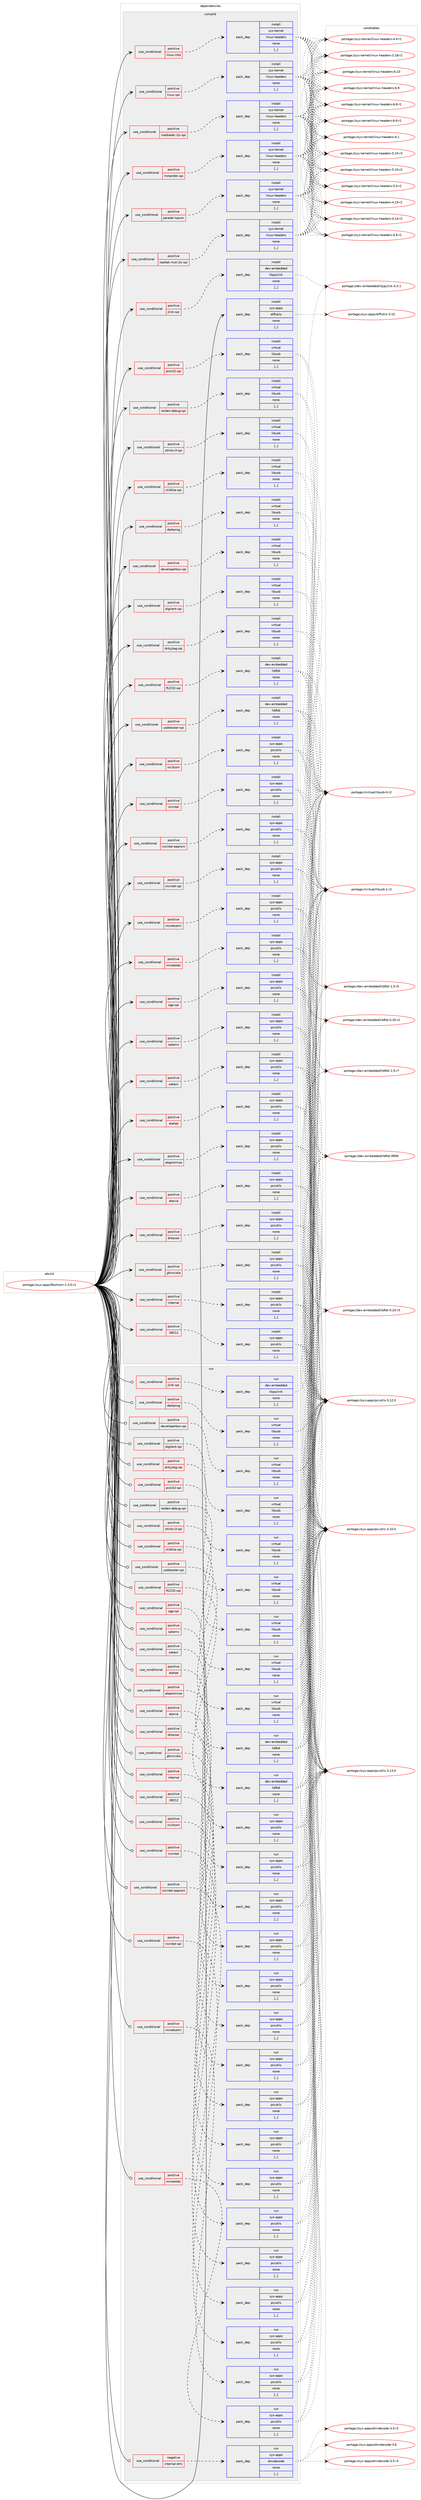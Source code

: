 digraph prolog {

# *************
# Graph options
# *************

newrank=true;
concentrate=true;
compound=true;
graph [rankdir=LR,fontname=Helvetica,fontsize=10,ranksep=1.5];#, ranksep=2.5, nodesep=0.2];
edge  [arrowhead=vee];
node  [fontname=Helvetica,fontsize=10];

# **********
# The ebuild
# **********

subgraph cluster_leftcol {
color=gray;
label=<<i>ebuild</i>>;
id [label="portage://sys-apps/flashrom-1.3.0-r1", color=red, width=4, href="../sys-apps/flashrom-1.3.0-r1.svg"];
}

# ****************
# The dependencies
# ****************

subgraph cluster_midcol {
color=gray;
label=<<i>dependencies</i>>;
subgraph cluster_compile {
fillcolor="#eeeeee";
style=filled;
label=<<i>compile</i>>;
subgraph cond244425 {
dependency928831 [label=<<TABLE BORDER="0" CELLBORDER="1" CELLSPACING="0" CELLPADDING="4"><TR><TD ROWSPAN="3" CELLPADDING="10">use_conditional</TD></TR><TR><TD>positive</TD></TR><TR><TD>atahpt</TD></TR></TABLE>>, shape=none, color=red];
subgraph pack677744 {
dependency928832 [label=<<TABLE BORDER="0" CELLBORDER="1" CELLSPACING="0" CELLPADDING="4" WIDTH="220"><TR><TD ROWSPAN="6" CELLPADDING="30">pack_dep</TD></TR><TR><TD WIDTH="110">install</TD></TR><TR><TD>sys-apps</TD></TR><TR><TD>pciutils</TD></TR><TR><TD>none</TD></TR><TR><TD>[,,]</TD></TR></TABLE>>, shape=none, color=blue];
}
dependency928831:e -> dependency928832:w [weight=20,style="dashed",arrowhead="vee"];
}
id:e -> dependency928831:w [weight=20,style="solid",arrowhead="vee"];
subgraph cond244426 {
dependency928833 [label=<<TABLE BORDER="0" CELLBORDER="1" CELLSPACING="0" CELLPADDING="4"><TR><TD ROWSPAN="3" CELLPADDING="10">use_conditional</TD></TR><TR><TD>positive</TD></TR><TR><TD>atapromise</TD></TR></TABLE>>, shape=none, color=red];
subgraph pack677745 {
dependency928834 [label=<<TABLE BORDER="0" CELLBORDER="1" CELLSPACING="0" CELLPADDING="4" WIDTH="220"><TR><TD ROWSPAN="6" CELLPADDING="30">pack_dep</TD></TR><TR><TD WIDTH="110">install</TD></TR><TR><TD>sys-apps</TD></TR><TR><TD>pciutils</TD></TR><TR><TD>none</TD></TR><TR><TD>[,,]</TD></TR></TABLE>>, shape=none, color=blue];
}
dependency928833:e -> dependency928834:w [weight=20,style="dashed",arrowhead="vee"];
}
id:e -> dependency928833:w [weight=20,style="solid",arrowhead="vee"];
subgraph cond244427 {
dependency928835 [label=<<TABLE BORDER="0" CELLBORDER="1" CELLSPACING="0" CELLPADDING="4"><TR><TD ROWSPAN="3" CELLPADDING="10">use_conditional</TD></TR><TR><TD>positive</TD></TR><TR><TD>atavia</TD></TR></TABLE>>, shape=none, color=red];
subgraph pack677746 {
dependency928836 [label=<<TABLE BORDER="0" CELLBORDER="1" CELLSPACING="0" CELLPADDING="4" WIDTH="220"><TR><TD ROWSPAN="6" CELLPADDING="30">pack_dep</TD></TR><TR><TD WIDTH="110">install</TD></TR><TR><TD>sys-apps</TD></TR><TR><TD>pciutils</TD></TR><TR><TD>none</TD></TR><TR><TD>[,,]</TD></TR></TABLE>>, shape=none, color=blue];
}
dependency928835:e -> dependency928836:w [weight=20,style="dashed",arrowhead="vee"];
}
id:e -> dependency928835:w [weight=20,style="solid",arrowhead="vee"];
subgraph cond244428 {
dependency928837 [label=<<TABLE BORDER="0" CELLBORDER="1" CELLSPACING="0" CELLPADDING="4"><TR><TD ROWSPAN="3" CELLPADDING="10">use_conditional</TD></TR><TR><TD>positive</TD></TR><TR><TD>ch341a-spi</TD></TR></TABLE>>, shape=none, color=red];
subgraph pack677747 {
dependency928838 [label=<<TABLE BORDER="0" CELLBORDER="1" CELLSPACING="0" CELLPADDING="4" WIDTH="220"><TR><TD ROWSPAN="6" CELLPADDING="30">pack_dep</TD></TR><TR><TD WIDTH="110">install</TD></TR><TR><TD>virtual</TD></TR><TR><TD>libusb</TD></TR><TR><TD>none</TD></TR><TR><TD>[,,]</TD></TR></TABLE>>, shape=none, color=blue];
}
dependency928837:e -> dependency928838:w [weight=20,style="dashed",arrowhead="vee"];
}
id:e -> dependency928837:w [weight=20,style="solid",arrowhead="vee"];
subgraph cond244429 {
dependency928839 [label=<<TABLE BORDER="0" CELLBORDER="1" CELLSPACING="0" CELLPADDING="4"><TR><TD ROWSPAN="3" CELLPADDING="10">use_conditional</TD></TR><TR><TD>positive</TD></TR><TR><TD>dediprog</TD></TR></TABLE>>, shape=none, color=red];
subgraph pack677748 {
dependency928840 [label=<<TABLE BORDER="0" CELLBORDER="1" CELLSPACING="0" CELLPADDING="4" WIDTH="220"><TR><TD ROWSPAN="6" CELLPADDING="30">pack_dep</TD></TR><TR><TD WIDTH="110">install</TD></TR><TR><TD>virtual</TD></TR><TR><TD>libusb</TD></TR><TR><TD>none</TD></TR><TR><TD>[,,]</TD></TR></TABLE>>, shape=none, color=blue];
}
dependency928839:e -> dependency928840:w [weight=20,style="dashed",arrowhead="vee"];
}
id:e -> dependency928839:w [weight=20,style="solid",arrowhead="vee"];
subgraph cond244430 {
dependency928841 [label=<<TABLE BORDER="0" CELLBORDER="1" CELLSPACING="0" CELLPADDING="4"><TR><TD ROWSPAN="3" CELLPADDING="10">use_conditional</TD></TR><TR><TD>positive</TD></TR><TR><TD>developerbox-spi</TD></TR></TABLE>>, shape=none, color=red];
subgraph pack677749 {
dependency928842 [label=<<TABLE BORDER="0" CELLBORDER="1" CELLSPACING="0" CELLPADDING="4" WIDTH="220"><TR><TD ROWSPAN="6" CELLPADDING="30">pack_dep</TD></TR><TR><TD WIDTH="110">install</TD></TR><TR><TD>virtual</TD></TR><TR><TD>libusb</TD></TR><TR><TD>none</TD></TR><TR><TD>[,,]</TD></TR></TABLE>>, shape=none, color=blue];
}
dependency928841:e -> dependency928842:w [weight=20,style="dashed",arrowhead="vee"];
}
id:e -> dependency928841:w [weight=20,style="solid",arrowhead="vee"];
subgraph cond244431 {
dependency928843 [label=<<TABLE BORDER="0" CELLBORDER="1" CELLSPACING="0" CELLPADDING="4"><TR><TD ROWSPAN="3" CELLPADDING="10">use_conditional</TD></TR><TR><TD>positive</TD></TR><TR><TD>digilent-spi</TD></TR></TABLE>>, shape=none, color=red];
subgraph pack677750 {
dependency928844 [label=<<TABLE BORDER="0" CELLBORDER="1" CELLSPACING="0" CELLPADDING="4" WIDTH="220"><TR><TD ROWSPAN="6" CELLPADDING="30">pack_dep</TD></TR><TR><TD WIDTH="110">install</TD></TR><TR><TD>virtual</TD></TR><TR><TD>libusb</TD></TR><TR><TD>none</TD></TR><TR><TD>[,,]</TD></TR></TABLE>>, shape=none, color=blue];
}
dependency928843:e -> dependency928844:w [weight=20,style="dashed",arrowhead="vee"];
}
id:e -> dependency928843:w [weight=20,style="solid",arrowhead="vee"];
subgraph cond244432 {
dependency928845 [label=<<TABLE BORDER="0" CELLBORDER="1" CELLSPACING="0" CELLPADDING="4"><TR><TD ROWSPAN="3" CELLPADDING="10">use_conditional</TD></TR><TR><TD>positive</TD></TR><TR><TD>dirtyjtag-spi</TD></TR></TABLE>>, shape=none, color=red];
subgraph pack677751 {
dependency928846 [label=<<TABLE BORDER="0" CELLBORDER="1" CELLSPACING="0" CELLPADDING="4" WIDTH="220"><TR><TD ROWSPAN="6" CELLPADDING="30">pack_dep</TD></TR><TR><TD WIDTH="110">install</TD></TR><TR><TD>virtual</TD></TR><TR><TD>libusb</TD></TR><TR><TD>none</TD></TR><TR><TD>[,,]</TD></TR></TABLE>>, shape=none, color=blue];
}
dependency928845:e -> dependency928846:w [weight=20,style="dashed",arrowhead="vee"];
}
id:e -> dependency928845:w [weight=20,style="solid",arrowhead="vee"];
subgraph cond244433 {
dependency928847 [label=<<TABLE BORDER="0" CELLBORDER="1" CELLSPACING="0" CELLPADDING="4"><TR><TD ROWSPAN="3" CELLPADDING="10">use_conditional</TD></TR><TR><TD>positive</TD></TR><TR><TD>drkaiser</TD></TR></TABLE>>, shape=none, color=red];
subgraph pack677752 {
dependency928848 [label=<<TABLE BORDER="0" CELLBORDER="1" CELLSPACING="0" CELLPADDING="4" WIDTH="220"><TR><TD ROWSPAN="6" CELLPADDING="30">pack_dep</TD></TR><TR><TD WIDTH="110">install</TD></TR><TR><TD>sys-apps</TD></TR><TR><TD>pciutils</TD></TR><TR><TD>none</TD></TR><TR><TD>[,,]</TD></TR></TABLE>>, shape=none, color=blue];
}
dependency928847:e -> dependency928848:w [weight=20,style="dashed",arrowhead="vee"];
}
id:e -> dependency928847:w [weight=20,style="solid",arrowhead="vee"];
subgraph cond244434 {
dependency928849 [label=<<TABLE BORDER="0" CELLBORDER="1" CELLSPACING="0" CELLPADDING="4"><TR><TD ROWSPAN="3" CELLPADDING="10">use_conditional</TD></TR><TR><TD>positive</TD></TR><TR><TD>ft2232-spi</TD></TR></TABLE>>, shape=none, color=red];
subgraph pack677753 {
dependency928850 [label=<<TABLE BORDER="0" CELLBORDER="1" CELLSPACING="0" CELLPADDING="4" WIDTH="220"><TR><TD ROWSPAN="6" CELLPADDING="30">pack_dep</TD></TR><TR><TD WIDTH="110">install</TD></TR><TR><TD>dev-embedded</TD></TR><TR><TD>libftdi</TD></TR><TR><TD>none</TD></TR><TR><TD>[,,]</TD></TR></TABLE>>, shape=none, color=blue];
}
dependency928849:e -> dependency928850:w [weight=20,style="dashed",arrowhead="vee"];
}
id:e -> dependency928849:w [weight=20,style="solid",arrowhead="vee"];
subgraph cond244435 {
dependency928851 [label=<<TABLE BORDER="0" CELLBORDER="1" CELLSPACING="0" CELLPADDING="4"><TR><TD ROWSPAN="3" CELLPADDING="10">use_conditional</TD></TR><TR><TD>positive</TD></TR><TR><TD>gfxnvidia</TD></TR></TABLE>>, shape=none, color=red];
subgraph pack677754 {
dependency928852 [label=<<TABLE BORDER="0" CELLBORDER="1" CELLSPACING="0" CELLPADDING="4" WIDTH="220"><TR><TD ROWSPAN="6" CELLPADDING="30">pack_dep</TD></TR><TR><TD WIDTH="110">install</TD></TR><TR><TD>sys-apps</TD></TR><TR><TD>pciutils</TD></TR><TR><TD>none</TD></TR><TR><TD>[,,]</TD></TR></TABLE>>, shape=none, color=blue];
}
dependency928851:e -> dependency928852:w [weight=20,style="dashed",arrowhead="vee"];
}
id:e -> dependency928851:w [weight=20,style="solid",arrowhead="vee"];
subgraph cond244436 {
dependency928853 [label=<<TABLE BORDER="0" CELLBORDER="1" CELLSPACING="0" CELLPADDING="4"><TR><TD ROWSPAN="3" CELLPADDING="10">use_conditional</TD></TR><TR><TD>positive</TD></TR><TR><TD>internal</TD></TR></TABLE>>, shape=none, color=red];
subgraph pack677755 {
dependency928854 [label=<<TABLE BORDER="0" CELLBORDER="1" CELLSPACING="0" CELLPADDING="4" WIDTH="220"><TR><TD ROWSPAN="6" CELLPADDING="30">pack_dep</TD></TR><TR><TD WIDTH="110">install</TD></TR><TR><TD>sys-apps</TD></TR><TR><TD>pciutils</TD></TR><TR><TD>none</TD></TR><TR><TD>[,,]</TD></TR></TABLE>>, shape=none, color=blue];
}
dependency928853:e -> dependency928854:w [weight=20,style="dashed",arrowhead="vee"];
}
id:e -> dependency928853:w [weight=20,style="solid",arrowhead="vee"];
subgraph cond244437 {
dependency928855 [label=<<TABLE BORDER="0" CELLBORDER="1" CELLSPACING="0" CELLPADDING="4"><TR><TD ROWSPAN="3" CELLPADDING="10">use_conditional</TD></TR><TR><TD>positive</TD></TR><TR><TD>it8212</TD></TR></TABLE>>, shape=none, color=red];
subgraph pack677756 {
dependency928856 [label=<<TABLE BORDER="0" CELLBORDER="1" CELLSPACING="0" CELLPADDING="4" WIDTH="220"><TR><TD ROWSPAN="6" CELLPADDING="30">pack_dep</TD></TR><TR><TD WIDTH="110">install</TD></TR><TR><TD>sys-apps</TD></TR><TR><TD>pciutils</TD></TR><TR><TD>none</TD></TR><TR><TD>[,,]</TD></TR></TABLE>>, shape=none, color=blue];
}
dependency928855:e -> dependency928856:w [weight=20,style="dashed",arrowhead="vee"];
}
id:e -> dependency928855:w [weight=20,style="solid",arrowhead="vee"];
subgraph cond244438 {
dependency928857 [label=<<TABLE BORDER="0" CELLBORDER="1" CELLSPACING="0" CELLPADDING="4"><TR><TD ROWSPAN="3" CELLPADDING="10">use_conditional</TD></TR><TR><TD>positive</TD></TR><TR><TD>jlink-spi</TD></TR></TABLE>>, shape=none, color=red];
subgraph pack677757 {
dependency928858 [label=<<TABLE BORDER="0" CELLBORDER="1" CELLSPACING="0" CELLPADDING="4" WIDTH="220"><TR><TD ROWSPAN="6" CELLPADDING="30">pack_dep</TD></TR><TR><TD WIDTH="110">install</TD></TR><TR><TD>dev-embedded</TD></TR><TR><TD>libjaylink</TD></TR><TR><TD>none</TD></TR><TR><TD>[,,]</TD></TR></TABLE>>, shape=none, color=blue];
}
dependency928857:e -> dependency928858:w [weight=20,style="dashed",arrowhead="vee"];
}
id:e -> dependency928857:w [weight=20,style="solid",arrowhead="vee"];
subgraph cond244439 {
dependency928859 [label=<<TABLE BORDER="0" CELLBORDER="1" CELLSPACING="0" CELLPADDING="4"><TR><TD ROWSPAN="3" CELLPADDING="10">use_conditional</TD></TR><TR><TD>positive</TD></TR><TR><TD>linux-mtd</TD></TR></TABLE>>, shape=none, color=red];
subgraph pack677758 {
dependency928860 [label=<<TABLE BORDER="0" CELLBORDER="1" CELLSPACING="0" CELLPADDING="4" WIDTH="220"><TR><TD ROWSPAN="6" CELLPADDING="30">pack_dep</TD></TR><TR><TD WIDTH="110">install</TD></TR><TR><TD>sys-kernel</TD></TR><TR><TD>linux-headers</TD></TR><TR><TD>none</TD></TR><TR><TD>[,,]</TD></TR></TABLE>>, shape=none, color=blue];
}
dependency928859:e -> dependency928860:w [weight=20,style="dashed",arrowhead="vee"];
}
id:e -> dependency928859:w [weight=20,style="solid",arrowhead="vee"];
subgraph cond244440 {
dependency928861 [label=<<TABLE BORDER="0" CELLBORDER="1" CELLSPACING="0" CELLPADDING="4"><TR><TD ROWSPAN="3" CELLPADDING="10">use_conditional</TD></TR><TR><TD>positive</TD></TR><TR><TD>linux-spi</TD></TR></TABLE>>, shape=none, color=red];
subgraph pack677759 {
dependency928862 [label=<<TABLE BORDER="0" CELLBORDER="1" CELLSPACING="0" CELLPADDING="4" WIDTH="220"><TR><TD ROWSPAN="6" CELLPADDING="30">pack_dep</TD></TR><TR><TD WIDTH="110">install</TD></TR><TR><TD>sys-kernel</TD></TR><TR><TD>linux-headers</TD></TR><TR><TD>none</TD></TR><TR><TD>[,,]</TD></TR></TABLE>>, shape=none, color=blue];
}
dependency928861:e -> dependency928862:w [weight=20,style="dashed",arrowhead="vee"];
}
id:e -> dependency928861:w [weight=20,style="solid",arrowhead="vee"];
subgraph cond244441 {
dependency928863 [label=<<TABLE BORDER="0" CELLBORDER="1" CELLSPACING="0" CELLPADDING="4"><TR><TD ROWSPAN="3" CELLPADDING="10">use_conditional</TD></TR><TR><TD>positive</TD></TR><TR><TD>mediatek-i2c-spi</TD></TR></TABLE>>, shape=none, color=red];
subgraph pack677760 {
dependency928864 [label=<<TABLE BORDER="0" CELLBORDER="1" CELLSPACING="0" CELLPADDING="4" WIDTH="220"><TR><TD ROWSPAN="6" CELLPADDING="30">pack_dep</TD></TR><TR><TD WIDTH="110">install</TD></TR><TR><TD>sys-kernel</TD></TR><TR><TD>linux-headers</TD></TR><TR><TD>none</TD></TR><TR><TD>[,,]</TD></TR></TABLE>>, shape=none, color=blue];
}
dependency928863:e -> dependency928864:w [weight=20,style="dashed",arrowhead="vee"];
}
id:e -> dependency928863:w [weight=20,style="solid",arrowhead="vee"];
subgraph cond244442 {
dependency928865 [label=<<TABLE BORDER="0" CELLBORDER="1" CELLSPACING="0" CELLPADDING="4"><TR><TD ROWSPAN="3" CELLPADDING="10">use_conditional</TD></TR><TR><TD>positive</TD></TR><TR><TD>mstarddc-spi</TD></TR></TABLE>>, shape=none, color=red];
subgraph pack677761 {
dependency928866 [label=<<TABLE BORDER="0" CELLBORDER="1" CELLSPACING="0" CELLPADDING="4" WIDTH="220"><TR><TD ROWSPAN="6" CELLPADDING="30">pack_dep</TD></TR><TR><TD WIDTH="110">install</TD></TR><TR><TD>sys-kernel</TD></TR><TR><TD>linux-headers</TD></TR><TR><TD>none</TD></TR><TR><TD>[,,]</TD></TR></TABLE>>, shape=none, color=blue];
}
dependency928865:e -> dependency928866:w [weight=20,style="dashed",arrowhead="vee"];
}
id:e -> dependency928865:w [weight=20,style="solid",arrowhead="vee"];
subgraph cond244443 {
dependency928867 [label=<<TABLE BORDER="0" CELLBORDER="1" CELLSPACING="0" CELLPADDING="4"><TR><TD ROWSPAN="3" CELLPADDING="10">use_conditional</TD></TR><TR><TD>positive</TD></TR><TR><TD>nic3com</TD></TR></TABLE>>, shape=none, color=red];
subgraph pack677762 {
dependency928868 [label=<<TABLE BORDER="0" CELLBORDER="1" CELLSPACING="0" CELLPADDING="4" WIDTH="220"><TR><TD ROWSPAN="6" CELLPADDING="30">pack_dep</TD></TR><TR><TD WIDTH="110">install</TD></TR><TR><TD>sys-apps</TD></TR><TR><TD>pciutils</TD></TR><TR><TD>none</TD></TR><TR><TD>[,,]</TD></TR></TABLE>>, shape=none, color=blue];
}
dependency928867:e -> dependency928868:w [weight=20,style="dashed",arrowhead="vee"];
}
id:e -> dependency928867:w [weight=20,style="solid",arrowhead="vee"];
subgraph cond244444 {
dependency928869 [label=<<TABLE BORDER="0" CELLBORDER="1" CELLSPACING="0" CELLPADDING="4"><TR><TD ROWSPAN="3" CELLPADDING="10">use_conditional</TD></TR><TR><TD>positive</TD></TR><TR><TD>nicintel</TD></TR></TABLE>>, shape=none, color=red];
subgraph pack677763 {
dependency928870 [label=<<TABLE BORDER="0" CELLBORDER="1" CELLSPACING="0" CELLPADDING="4" WIDTH="220"><TR><TD ROWSPAN="6" CELLPADDING="30">pack_dep</TD></TR><TR><TD WIDTH="110">install</TD></TR><TR><TD>sys-apps</TD></TR><TR><TD>pciutils</TD></TR><TR><TD>none</TD></TR><TR><TD>[,,]</TD></TR></TABLE>>, shape=none, color=blue];
}
dependency928869:e -> dependency928870:w [weight=20,style="dashed",arrowhead="vee"];
}
id:e -> dependency928869:w [weight=20,style="solid",arrowhead="vee"];
subgraph cond244445 {
dependency928871 [label=<<TABLE BORDER="0" CELLBORDER="1" CELLSPACING="0" CELLPADDING="4"><TR><TD ROWSPAN="3" CELLPADDING="10">use_conditional</TD></TR><TR><TD>positive</TD></TR><TR><TD>nicintel-eeprom</TD></TR></TABLE>>, shape=none, color=red];
subgraph pack677764 {
dependency928872 [label=<<TABLE BORDER="0" CELLBORDER="1" CELLSPACING="0" CELLPADDING="4" WIDTH="220"><TR><TD ROWSPAN="6" CELLPADDING="30">pack_dep</TD></TR><TR><TD WIDTH="110">install</TD></TR><TR><TD>sys-apps</TD></TR><TR><TD>pciutils</TD></TR><TR><TD>none</TD></TR><TR><TD>[,,]</TD></TR></TABLE>>, shape=none, color=blue];
}
dependency928871:e -> dependency928872:w [weight=20,style="dashed",arrowhead="vee"];
}
id:e -> dependency928871:w [weight=20,style="solid",arrowhead="vee"];
subgraph cond244446 {
dependency928873 [label=<<TABLE BORDER="0" CELLBORDER="1" CELLSPACING="0" CELLPADDING="4"><TR><TD ROWSPAN="3" CELLPADDING="10">use_conditional</TD></TR><TR><TD>positive</TD></TR><TR><TD>nicintel-spi</TD></TR></TABLE>>, shape=none, color=red];
subgraph pack677765 {
dependency928874 [label=<<TABLE BORDER="0" CELLBORDER="1" CELLSPACING="0" CELLPADDING="4" WIDTH="220"><TR><TD ROWSPAN="6" CELLPADDING="30">pack_dep</TD></TR><TR><TD WIDTH="110">install</TD></TR><TR><TD>sys-apps</TD></TR><TR><TD>pciutils</TD></TR><TR><TD>none</TD></TR><TR><TD>[,,]</TD></TR></TABLE>>, shape=none, color=blue];
}
dependency928873:e -> dependency928874:w [weight=20,style="dashed",arrowhead="vee"];
}
id:e -> dependency928873:w [weight=20,style="solid",arrowhead="vee"];
subgraph cond244447 {
dependency928875 [label=<<TABLE BORDER="0" CELLBORDER="1" CELLSPACING="0" CELLPADDING="4"><TR><TD ROWSPAN="3" CELLPADDING="10">use_conditional</TD></TR><TR><TD>positive</TD></TR><TR><TD>nicnatsemi</TD></TR></TABLE>>, shape=none, color=red];
subgraph pack677766 {
dependency928876 [label=<<TABLE BORDER="0" CELLBORDER="1" CELLSPACING="0" CELLPADDING="4" WIDTH="220"><TR><TD ROWSPAN="6" CELLPADDING="30">pack_dep</TD></TR><TR><TD WIDTH="110">install</TD></TR><TR><TD>sys-apps</TD></TR><TR><TD>pciutils</TD></TR><TR><TD>none</TD></TR><TR><TD>[,,]</TD></TR></TABLE>>, shape=none, color=blue];
}
dependency928875:e -> dependency928876:w [weight=20,style="dashed",arrowhead="vee"];
}
id:e -> dependency928875:w [weight=20,style="solid",arrowhead="vee"];
subgraph cond244448 {
dependency928877 [label=<<TABLE BORDER="0" CELLBORDER="1" CELLSPACING="0" CELLPADDING="4"><TR><TD ROWSPAN="3" CELLPADDING="10">use_conditional</TD></TR><TR><TD>positive</TD></TR><TR><TD>nicrealtek</TD></TR></TABLE>>, shape=none, color=red];
subgraph pack677767 {
dependency928878 [label=<<TABLE BORDER="0" CELLBORDER="1" CELLSPACING="0" CELLPADDING="4" WIDTH="220"><TR><TD ROWSPAN="6" CELLPADDING="30">pack_dep</TD></TR><TR><TD WIDTH="110">install</TD></TR><TR><TD>sys-apps</TD></TR><TR><TD>pciutils</TD></TR><TR><TD>none</TD></TR><TR><TD>[,,]</TD></TR></TABLE>>, shape=none, color=blue];
}
dependency928877:e -> dependency928878:w [weight=20,style="dashed",arrowhead="vee"];
}
id:e -> dependency928877:w [weight=20,style="solid",arrowhead="vee"];
subgraph cond244449 {
dependency928879 [label=<<TABLE BORDER="0" CELLBORDER="1" CELLSPACING="0" CELLPADDING="4"><TR><TD ROWSPAN="3" CELLPADDING="10">use_conditional</TD></TR><TR><TD>positive</TD></TR><TR><TD>ogp-spi</TD></TR></TABLE>>, shape=none, color=red];
subgraph pack677768 {
dependency928880 [label=<<TABLE BORDER="0" CELLBORDER="1" CELLSPACING="0" CELLPADDING="4" WIDTH="220"><TR><TD ROWSPAN="6" CELLPADDING="30">pack_dep</TD></TR><TR><TD WIDTH="110">install</TD></TR><TR><TD>sys-apps</TD></TR><TR><TD>pciutils</TD></TR><TR><TD>none</TD></TR><TR><TD>[,,]</TD></TR></TABLE>>, shape=none, color=blue];
}
dependency928879:e -> dependency928880:w [weight=20,style="dashed",arrowhead="vee"];
}
id:e -> dependency928879:w [weight=20,style="solid",arrowhead="vee"];
subgraph cond244450 {
dependency928881 [label=<<TABLE BORDER="0" CELLBORDER="1" CELLSPACING="0" CELLPADDING="4"><TR><TD ROWSPAN="3" CELLPADDING="10">use_conditional</TD></TR><TR><TD>positive</TD></TR><TR><TD>parade-lspcon</TD></TR></TABLE>>, shape=none, color=red];
subgraph pack677769 {
dependency928882 [label=<<TABLE BORDER="0" CELLBORDER="1" CELLSPACING="0" CELLPADDING="4" WIDTH="220"><TR><TD ROWSPAN="6" CELLPADDING="30">pack_dep</TD></TR><TR><TD WIDTH="110">install</TD></TR><TR><TD>sys-kernel</TD></TR><TR><TD>linux-headers</TD></TR><TR><TD>none</TD></TR><TR><TD>[,,]</TD></TR></TABLE>>, shape=none, color=blue];
}
dependency928881:e -> dependency928882:w [weight=20,style="dashed",arrowhead="vee"];
}
id:e -> dependency928881:w [weight=20,style="solid",arrowhead="vee"];
subgraph cond244451 {
dependency928883 [label=<<TABLE BORDER="0" CELLBORDER="1" CELLSPACING="0" CELLPADDING="4"><TR><TD ROWSPAN="3" CELLPADDING="10">use_conditional</TD></TR><TR><TD>positive</TD></TR><TR><TD>pickit2-spi</TD></TR></TABLE>>, shape=none, color=red];
subgraph pack677770 {
dependency928884 [label=<<TABLE BORDER="0" CELLBORDER="1" CELLSPACING="0" CELLPADDING="4" WIDTH="220"><TR><TD ROWSPAN="6" CELLPADDING="30">pack_dep</TD></TR><TR><TD WIDTH="110">install</TD></TR><TR><TD>virtual</TD></TR><TR><TD>libusb</TD></TR><TR><TD>none</TD></TR><TR><TD>[,,]</TD></TR></TABLE>>, shape=none, color=blue];
}
dependency928883:e -> dependency928884:w [weight=20,style="dashed",arrowhead="vee"];
}
id:e -> dependency928883:w [weight=20,style="solid",arrowhead="vee"];
subgraph cond244452 {
dependency928885 [label=<<TABLE BORDER="0" CELLBORDER="1" CELLSPACING="0" CELLPADDING="4"><TR><TD ROWSPAN="3" CELLPADDING="10">use_conditional</TD></TR><TR><TD>positive</TD></TR><TR><TD>raiden-debug-spi</TD></TR></TABLE>>, shape=none, color=red];
subgraph pack677771 {
dependency928886 [label=<<TABLE BORDER="0" CELLBORDER="1" CELLSPACING="0" CELLPADDING="4" WIDTH="220"><TR><TD ROWSPAN="6" CELLPADDING="30">pack_dep</TD></TR><TR><TD WIDTH="110">install</TD></TR><TR><TD>virtual</TD></TR><TR><TD>libusb</TD></TR><TR><TD>none</TD></TR><TR><TD>[,,]</TD></TR></TABLE>>, shape=none, color=blue];
}
dependency928885:e -> dependency928886:w [weight=20,style="dashed",arrowhead="vee"];
}
id:e -> dependency928885:w [weight=20,style="solid",arrowhead="vee"];
subgraph cond244453 {
dependency928887 [label=<<TABLE BORDER="0" CELLBORDER="1" CELLSPACING="0" CELLPADDING="4"><TR><TD ROWSPAN="3" CELLPADDING="10">use_conditional</TD></TR><TR><TD>positive</TD></TR><TR><TD>realtek-mst-i2c-spi</TD></TR></TABLE>>, shape=none, color=red];
subgraph pack677772 {
dependency928888 [label=<<TABLE BORDER="0" CELLBORDER="1" CELLSPACING="0" CELLPADDING="4" WIDTH="220"><TR><TD ROWSPAN="6" CELLPADDING="30">pack_dep</TD></TR><TR><TD WIDTH="110">install</TD></TR><TR><TD>sys-kernel</TD></TR><TR><TD>linux-headers</TD></TR><TR><TD>none</TD></TR><TR><TD>[,,]</TD></TR></TABLE>>, shape=none, color=blue];
}
dependency928887:e -> dependency928888:w [weight=20,style="dashed",arrowhead="vee"];
}
id:e -> dependency928887:w [weight=20,style="solid",arrowhead="vee"];
subgraph cond244454 {
dependency928889 [label=<<TABLE BORDER="0" CELLBORDER="1" CELLSPACING="0" CELLPADDING="4"><TR><TD ROWSPAN="3" CELLPADDING="10">use_conditional</TD></TR><TR><TD>positive</TD></TR><TR><TD>satamv</TD></TR></TABLE>>, shape=none, color=red];
subgraph pack677773 {
dependency928890 [label=<<TABLE BORDER="0" CELLBORDER="1" CELLSPACING="0" CELLPADDING="4" WIDTH="220"><TR><TD ROWSPAN="6" CELLPADDING="30">pack_dep</TD></TR><TR><TD WIDTH="110">install</TD></TR><TR><TD>sys-apps</TD></TR><TR><TD>pciutils</TD></TR><TR><TD>none</TD></TR><TR><TD>[,,]</TD></TR></TABLE>>, shape=none, color=blue];
}
dependency928889:e -> dependency928890:w [weight=20,style="dashed",arrowhead="vee"];
}
id:e -> dependency928889:w [weight=20,style="solid",arrowhead="vee"];
subgraph cond244455 {
dependency928891 [label=<<TABLE BORDER="0" CELLBORDER="1" CELLSPACING="0" CELLPADDING="4"><TR><TD ROWSPAN="3" CELLPADDING="10">use_conditional</TD></TR><TR><TD>positive</TD></TR><TR><TD>satasii</TD></TR></TABLE>>, shape=none, color=red];
subgraph pack677774 {
dependency928892 [label=<<TABLE BORDER="0" CELLBORDER="1" CELLSPACING="0" CELLPADDING="4" WIDTH="220"><TR><TD ROWSPAN="6" CELLPADDING="30">pack_dep</TD></TR><TR><TD WIDTH="110">install</TD></TR><TR><TD>sys-apps</TD></TR><TR><TD>pciutils</TD></TR><TR><TD>none</TD></TR><TR><TD>[,,]</TD></TR></TABLE>>, shape=none, color=blue];
}
dependency928891:e -> dependency928892:w [weight=20,style="dashed",arrowhead="vee"];
}
id:e -> dependency928891:w [weight=20,style="solid",arrowhead="vee"];
subgraph cond244456 {
dependency928893 [label=<<TABLE BORDER="0" CELLBORDER="1" CELLSPACING="0" CELLPADDING="4"><TR><TD ROWSPAN="3" CELLPADDING="10">use_conditional</TD></TR><TR><TD>positive</TD></TR><TR><TD>stlinkv3-spi</TD></TR></TABLE>>, shape=none, color=red];
subgraph pack677775 {
dependency928894 [label=<<TABLE BORDER="0" CELLBORDER="1" CELLSPACING="0" CELLPADDING="4" WIDTH="220"><TR><TD ROWSPAN="6" CELLPADDING="30">pack_dep</TD></TR><TR><TD WIDTH="110">install</TD></TR><TR><TD>virtual</TD></TR><TR><TD>libusb</TD></TR><TR><TD>none</TD></TR><TR><TD>[,,]</TD></TR></TABLE>>, shape=none, color=blue];
}
dependency928893:e -> dependency928894:w [weight=20,style="dashed",arrowhead="vee"];
}
id:e -> dependency928893:w [weight=20,style="solid",arrowhead="vee"];
subgraph cond244457 {
dependency928895 [label=<<TABLE BORDER="0" CELLBORDER="1" CELLSPACING="0" CELLPADDING="4"><TR><TD ROWSPAN="3" CELLPADDING="10">use_conditional</TD></TR><TR><TD>positive</TD></TR><TR><TD>usbblaster-spi</TD></TR></TABLE>>, shape=none, color=red];
subgraph pack677776 {
dependency928896 [label=<<TABLE BORDER="0" CELLBORDER="1" CELLSPACING="0" CELLPADDING="4" WIDTH="220"><TR><TD ROWSPAN="6" CELLPADDING="30">pack_dep</TD></TR><TR><TD WIDTH="110">install</TD></TR><TR><TD>dev-embedded</TD></TR><TR><TD>libftdi</TD></TR><TR><TD>none</TD></TR><TR><TD>[,,]</TD></TR></TABLE>>, shape=none, color=blue];
}
dependency928895:e -> dependency928896:w [weight=20,style="dashed",arrowhead="vee"];
}
id:e -> dependency928895:w [weight=20,style="solid",arrowhead="vee"];
subgraph pack677777 {
dependency928897 [label=<<TABLE BORDER="0" CELLBORDER="1" CELLSPACING="0" CELLPADDING="4" WIDTH="220"><TR><TD ROWSPAN="6" CELLPADDING="30">pack_dep</TD></TR><TR><TD WIDTH="110">install</TD></TR><TR><TD>sys-apps</TD></TR><TR><TD>diffutils</TD></TR><TR><TD>none</TD></TR><TR><TD>[,,]</TD></TR></TABLE>>, shape=none, color=blue];
}
id:e -> dependency928897:w [weight=20,style="solid",arrowhead="vee"];
}
subgraph cluster_compileandrun {
fillcolor="#eeeeee";
style=filled;
label=<<i>compile and run</i>>;
}
subgraph cluster_run {
fillcolor="#eeeeee";
style=filled;
label=<<i>run</i>>;
subgraph cond244458 {
dependency928898 [label=<<TABLE BORDER="0" CELLBORDER="1" CELLSPACING="0" CELLPADDING="4"><TR><TD ROWSPAN="3" CELLPADDING="10">use_conditional</TD></TR><TR><TD>negative</TD></TR><TR><TD>internal-dmi</TD></TR></TABLE>>, shape=none, color=red];
subgraph pack677778 {
dependency928899 [label=<<TABLE BORDER="0" CELLBORDER="1" CELLSPACING="0" CELLPADDING="4" WIDTH="220"><TR><TD ROWSPAN="6" CELLPADDING="30">pack_dep</TD></TR><TR><TD WIDTH="110">run</TD></TR><TR><TD>sys-apps</TD></TR><TR><TD>dmidecode</TD></TR><TR><TD>none</TD></TR><TR><TD>[,,]</TD></TR></TABLE>>, shape=none, color=blue];
}
dependency928898:e -> dependency928899:w [weight=20,style="dashed",arrowhead="vee"];
}
id:e -> dependency928898:w [weight=20,style="solid",arrowhead="odot"];
subgraph cond244459 {
dependency928900 [label=<<TABLE BORDER="0" CELLBORDER="1" CELLSPACING="0" CELLPADDING="4"><TR><TD ROWSPAN="3" CELLPADDING="10">use_conditional</TD></TR><TR><TD>positive</TD></TR><TR><TD>atahpt</TD></TR></TABLE>>, shape=none, color=red];
subgraph pack677779 {
dependency928901 [label=<<TABLE BORDER="0" CELLBORDER="1" CELLSPACING="0" CELLPADDING="4" WIDTH="220"><TR><TD ROWSPAN="6" CELLPADDING="30">pack_dep</TD></TR><TR><TD WIDTH="110">run</TD></TR><TR><TD>sys-apps</TD></TR><TR><TD>pciutils</TD></TR><TR><TD>none</TD></TR><TR><TD>[,,]</TD></TR></TABLE>>, shape=none, color=blue];
}
dependency928900:e -> dependency928901:w [weight=20,style="dashed",arrowhead="vee"];
}
id:e -> dependency928900:w [weight=20,style="solid",arrowhead="odot"];
subgraph cond244460 {
dependency928902 [label=<<TABLE BORDER="0" CELLBORDER="1" CELLSPACING="0" CELLPADDING="4"><TR><TD ROWSPAN="3" CELLPADDING="10">use_conditional</TD></TR><TR><TD>positive</TD></TR><TR><TD>atapromise</TD></TR></TABLE>>, shape=none, color=red];
subgraph pack677780 {
dependency928903 [label=<<TABLE BORDER="0" CELLBORDER="1" CELLSPACING="0" CELLPADDING="4" WIDTH="220"><TR><TD ROWSPAN="6" CELLPADDING="30">pack_dep</TD></TR><TR><TD WIDTH="110">run</TD></TR><TR><TD>sys-apps</TD></TR><TR><TD>pciutils</TD></TR><TR><TD>none</TD></TR><TR><TD>[,,]</TD></TR></TABLE>>, shape=none, color=blue];
}
dependency928902:e -> dependency928903:w [weight=20,style="dashed",arrowhead="vee"];
}
id:e -> dependency928902:w [weight=20,style="solid",arrowhead="odot"];
subgraph cond244461 {
dependency928904 [label=<<TABLE BORDER="0" CELLBORDER="1" CELLSPACING="0" CELLPADDING="4"><TR><TD ROWSPAN="3" CELLPADDING="10">use_conditional</TD></TR><TR><TD>positive</TD></TR><TR><TD>atavia</TD></TR></TABLE>>, shape=none, color=red];
subgraph pack677781 {
dependency928905 [label=<<TABLE BORDER="0" CELLBORDER="1" CELLSPACING="0" CELLPADDING="4" WIDTH="220"><TR><TD ROWSPAN="6" CELLPADDING="30">pack_dep</TD></TR><TR><TD WIDTH="110">run</TD></TR><TR><TD>sys-apps</TD></TR><TR><TD>pciutils</TD></TR><TR><TD>none</TD></TR><TR><TD>[,,]</TD></TR></TABLE>>, shape=none, color=blue];
}
dependency928904:e -> dependency928905:w [weight=20,style="dashed",arrowhead="vee"];
}
id:e -> dependency928904:w [weight=20,style="solid",arrowhead="odot"];
subgraph cond244462 {
dependency928906 [label=<<TABLE BORDER="0" CELLBORDER="1" CELLSPACING="0" CELLPADDING="4"><TR><TD ROWSPAN="3" CELLPADDING="10">use_conditional</TD></TR><TR><TD>positive</TD></TR><TR><TD>ch341a-spi</TD></TR></TABLE>>, shape=none, color=red];
subgraph pack677782 {
dependency928907 [label=<<TABLE BORDER="0" CELLBORDER="1" CELLSPACING="0" CELLPADDING="4" WIDTH="220"><TR><TD ROWSPAN="6" CELLPADDING="30">pack_dep</TD></TR><TR><TD WIDTH="110">run</TD></TR><TR><TD>virtual</TD></TR><TR><TD>libusb</TD></TR><TR><TD>none</TD></TR><TR><TD>[,,]</TD></TR></TABLE>>, shape=none, color=blue];
}
dependency928906:e -> dependency928907:w [weight=20,style="dashed",arrowhead="vee"];
}
id:e -> dependency928906:w [weight=20,style="solid",arrowhead="odot"];
subgraph cond244463 {
dependency928908 [label=<<TABLE BORDER="0" CELLBORDER="1" CELLSPACING="0" CELLPADDING="4"><TR><TD ROWSPAN="3" CELLPADDING="10">use_conditional</TD></TR><TR><TD>positive</TD></TR><TR><TD>dediprog</TD></TR></TABLE>>, shape=none, color=red];
subgraph pack677783 {
dependency928909 [label=<<TABLE BORDER="0" CELLBORDER="1" CELLSPACING="0" CELLPADDING="4" WIDTH="220"><TR><TD ROWSPAN="6" CELLPADDING="30">pack_dep</TD></TR><TR><TD WIDTH="110">run</TD></TR><TR><TD>virtual</TD></TR><TR><TD>libusb</TD></TR><TR><TD>none</TD></TR><TR><TD>[,,]</TD></TR></TABLE>>, shape=none, color=blue];
}
dependency928908:e -> dependency928909:w [weight=20,style="dashed",arrowhead="vee"];
}
id:e -> dependency928908:w [weight=20,style="solid",arrowhead="odot"];
subgraph cond244464 {
dependency928910 [label=<<TABLE BORDER="0" CELLBORDER="1" CELLSPACING="0" CELLPADDING="4"><TR><TD ROWSPAN="3" CELLPADDING="10">use_conditional</TD></TR><TR><TD>positive</TD></TR><TR><TD>developerbox-spi</TD></TR></TABLE>>, shape=none, color=red];
subgraph pack677784 {
dependency928911 [label=<<TABLE BORDER="0" CELLBORDER="1" CELLSPACING="0" CELLPADDING="4" WIDTH="220"><TR><TD ROWSPAN="6" CELLPADDING="30">pack_dep</TD></TR><TR><TD WIDTH="110">run</TD></TR><TR><TD>virtual</TD></TR><TR><TD>libusb</TD></TR><TR><TD>none</TD></TR><TR><TD>[,,]</TD></TR></TABLE>>, shape=none, color=blue];
}
dependency928910:e -> dependency928911:w [weight=20,style="dashed",arrowhead="vee"];
}
id:e -> dependency928910:w [weight=20,style="solid",arrowhead="odot"];
subgraph cond244465 {
dependency928912 [label=<<TABLE BORDER="0" CELLBORDER="1" CELLSPACING="0" CELLPADDING="4"><TR><TD ROWSPAN="3" CELLPADDING="10">use_conditional</TD></TR><TR><TD>positive</TD></TR><TR><TD>digilent-spi</TD></TR></TABLE>>, shape=none, color=red];
subgraph pack677785 {
dependency928913 [label=<<TABLE BORDER="0" CELLBORDER="1" CELLSPACING="0" CELLPADDING="4" WIDTH="220"><TR><TD ROWSPAN="6" CELLPADDING="30">pack_dep</TD></TR><TR><TD WIDTH="110">run</TD></TR><TR><TD>virtual</TD></TR><TR><TD>libusb</TD></TR><TR><TD>none</TD></TR><TR><TD>[,,]</TD></TR></TABLE>>, shape=none, color=blue];
}
dependency928912:e -> dependency928913:w [weight=20,style="dashed",arrowhead="vee"];
}
id:e -> dependency928912:w [weight=20,style="solid",arrowhead="odot"];
subgraph cond244466 {
dependency928914 [label=<<TABLE BORDER="0" CELLBORDER="1" CELLSPACING="0" CELLPADDING="4"><TR><TD ROWSPAN="3" CELLPADDING="10">use_conditional</TD></TR><TR><TD>positive</TD></TR><TR><TD>dirtyjtag-spi</TD></TR></TABLE>>, shape=none, color=red];
subgraph pack677786 {
dependency928915 [label=<<TABLE BORDER="0" CELLBORDER="1" CELLSPACING="0" CELLPADDING="4" WIDTH="220"><TR><TD ROWSPAN="6" CELLPADDING="30">pack_dep</TD></TR><TR><TD WIDTH="110">run</TD></TR><TR><TD>virtual</TD></TR><TR><TD>libusb</TD></TR><TR><TD>none</TD></TR><TR><TD>[,,]</TD></TR></TABLE>>, shape=none, color=blue];
}
dependency928914:e -> dependency928915:w [weight=20,style="dashed",arrowhead="vee"];
}
id:e -> dependency928914:w [weight=20,style="solid",arrowhead="odot"];
subgraph cond244467 {
dependency928916 [label=<<TABLE BORDER="0" CELLBORDER="1" CELLSPACING="0" CELLPADDING="4"><TR><TD ROWSPAN="3" CELLPADDING="10">use_conditional</TD></TR><TR><TD>positive</TD></TR><TR><TD>drkaiser</TD></TR></TABLE>>, shape=none, color=red];
subgraph pack677787 {
dependency928917 [label=<<TABLE BORDER="0" CELLBORDER="1" CELLSPACING="0" CELLPADDING="4" WIDTH="220"><TR><TD ROWSPAN="6" CELLPADDING="30">pack_dep</TD></TR><TR><TD WIDTH="110">run</TD></TR><TR><TD>sys-apps</TD></TR><TR><TD>pciutils</TD></TR><TR><TD>none</TD></TR><TR><TD>[,,]</TD></TR></TABLE>>, shape=none, color=blue];
}
dependency928916:e -> dependency928917:w [weight=20,style="dashed",arrowhead="vee"];
}
id:e -> dependency928916:w [weight=20,style="solid",arrowhead="odot"];
subgraph cond244468 {
dependency928918 [label=<<TABLE BORDER="0" CELLBORDER="1" CELLSPACING="0" CELLPADDING="4"><TR><TD ROWSPAN="3" CELLPADDING="10">use_conditional</TD></TR><TR><TD>positive</TD></TR><TR><TD>ft2232-spi</TD></TR></TABLE>>, shape=none, color=red];
subgraph pack677788 {
dependency928919 [label=<<TABLE BORDER="0" CELLBORDER="1" CELLSPACING="0" CELLPADDING="4" WIDTH="220"><TR><TD ROWSPAN="6" CELLPADDING="30">pack_dep</TD></TR><TR><TD WIDTH="110">run</TD></TR><TR><TD>dev-embedded</TD></TR><TR><TD>libftdi</TD></TR><TR><TD>none</TD></TR><TR><TD>[,,]</TD></TR></TABLE>>, shape=none, color=blue];
}
dependency928918:e -> dependency928919:w [weight=20,style="dashed",arrowhead="vee"];
}
id:e -> dependency928918:w [weight=20,style="solid",arrowhead="odot"];
subgraph cond244469 {
dependency928920 [label=<<TABLE BORDER="0" CELLBORDER="1" CELLSPACING="0" CELLPADDING="4"><TR><TD ROWSPAN="3" CELLPADDING="10">use_conditional</TD></TR><TR><TD>positive</TD></TR><TR><TD>gfxnvidia</TD></TR></TABLE>>, shape=none, color=red];
subgraph pack677789 {
dependency928921 [label=<<TABLE BORDER="0" CELLBORDER="1" CELLSPACING="0" CELLPADDING="4" WIDTH="220"><TR><TD ROWSPAN="6" CELLPADDING="30">pack_dep</TD></TR><TR><TD WIDTH="110">run</TD></TR><TR><TD>sys-apps</TD></TR><TR><TD>pciutils</TD></TR><TR><TD>none</TD></TR><TR><TD>[,,]</TD></TR></TABLE>>, shape=none, color=blue];
}
dependency928920:e -> dependency928921:w [weight=20,style="dashed",arrowhead="vee"];
}
id:e -> dependency928920:w [weight=20,style="solid",arrowhead="odot"];
subgraph cond244470 {
dependency928922 [label=<<TABLE BORDER="0" CELLBORDER="1" CELLSPACING="0" CELLPADDING="4"><TR><TD ROWSPAN="3" CELLPADDING="10">use_conditional</TD></TR><TR><TD>positive</TD></TR><TR><TD>internal</TD></TR></TABLE>>, shape=none, color=red];
subgraph pack677790 {
dependency928923 [label=<<TABLE BORDER="0" CELLBORDER="1" CELLSPACING="0" CELLPADDING="4" WIDTH="220"><TR><TD ROWSPAN="6" CELLPADDING="30">pack_dep</TD></TR><TR><TD WIDTH="110">run</TD></TR><TR><TD>sys-apps</TD></TR><TR><TD>pciutils</TD></TR><TR><TD>none</TD></TR><TR><TD>[,,]</TD></TR></TABLE>>, shape=none, color=blue];
}
dependency928922:e -> dependency928923:w [weight=20,style="dashed",arrowhead="vee"];
}
id:e -> dependency928922:w [weight=20,style="solid",arrowhead="odot"];
subgraph cond244471 {
dependency928924 [label=<<TABLE BORDER="0" CELLBORDER="1" CELLSPACING="0" CELLPADDING="4"><TR><TD ROWSPAN="3" CELLPADDING="10">use_conditional</TD></TR><TR><TD>positive</TD></TR><TR><TD>it8212</TD></TR></TABLE>>, shape=none, color=red];
subgraph pack677791 {
dependency928925 [label=<<TABLE BORDER="0" CELLBORDER="1" CELLSPACING="0" CELLPADDING="4" WIDTH="220"><TR><TD ROWSPAN="6" CELLPADDING="30">pack_dep</TD></TR><TR><TD WIDTH="110">run</TD></TR><TR><TD>sys-apps</TD></TR><TR><TD>pciutils</TD></TR><TR><TD>none</TD></TR><TR><TD>[,,]</TD></TR></TABLE>>, shape=none, color=blue];
}
dependency928924:e -> dependency928925:w [weight=20,style="dashed",arrowhead="vee"];
}
id:e -> dependency928924:w [weight=20,style="solid",arrowhead="odot"];
subgraph cond244472 {
dependency928926 [label=<<TABLE BORDER="0" CELLBORDER="1" CELLSPACING="0" CELLPADDING="4"><TR><TD ROWSPAN="3" CELLPADDING="10">use_conditional</TD></TR><TR><TD>positive</TD></TR><TR><TD>jlink-spi</TD></TR></TABLE>>, shape=none, color=red];
subgraph pack677792 {
dependency928927 [label=<<TABLE BORDER="0" CELLBORDER="1" CELLSPACING="0" CELLPADDING="4" WIDTH="220"><TR><TD ROWSPAN="6" CELLPADDING="30">pack_dep</TD></TR><TR><TD WIDTH="110">run</TD></TR><TR><TD>dev-embedded</TD></TR><TR><TD>libjaylink</TD></TR><TR><TD>none</TD></TR><TR><TD>[,,]</TD></TR></TABLE>>, shape=none, color=blue];
}
dependency928926:e -> dependency928927:w [weight=20,style="dashed",arrowhead="vee"];
}
id:e -> dependency928926:w [weight=20,style="solid",arrowhead="odot"];
subgraph cond244473 {
dependency928928 [label=<<TABLE BORDER="0" CELLBORDER="1" CELLSPACING="0" CELLPADDING="4"><TR><TD ROWSPAN="3" CELLPADDING="10">use_conditional</TD></TR><TR><TD>positive</TD></TR><TR><TD>nic3com</TD></TR></TABLE>>, shape=none, color=red];
subgraph pack677793 {
dependency928929 [label=<<TABLE BORDER="0" CELLBORDER="1" CELLSPACING="0" CELLPADDING="4" WIDTH="220"><TR><TD ROWSPAN="6" CELLPADDING="30">pack_dep</TD></TR><TR><TD WIDTH="110">run</TD></TR><TR><TD>sys-apps</TD></TR><TR><TD>pciutils</TD></TR><TR><TD>none</TD></TR><TR><TD>[,,]</TD></TR></TABLE>>, shape=none, color=blue];
}
dependency928928:e -> dependency928929:w [weight=20,style="dashed",arrowhead="vee"];
}
id:e -> dependency928928:w [weight=20,style="solid",arrowhead="odot"];
subgraph cond244474 {
dependency928930 [label=<<TABLE BORDER="0" CELLBORDER="1" CELLSPACING="0" CELLPADDING="4"><TR><TD ROWSPAN="3" CELLPADDING="10">use_conditional</TD></TR><TR><TD>positive</TD></TR><TR><TD>nicintel</TD></TR></TABLE>>, shape=none, color=red];
subgraph pack677794 {
dependency928931 [label=<<TABLE BORDER="0" CELLBORDER="1" CELLSPACING="0" CELLPADDING="4" WIDTH="220"><TR><TD ROWSPAN="6" CELLPADDING="30">pack_dep</TD></TR><TR><TD WIDTH="110">run</TD></TR><TR><TD>sys-apps</TD></TR><TR><TD>pciutils</TD></TR><TR><TD>none</TD></TR><TR><TD>[,,]</TD></TR></TABLE>>, shape=none, color=blue];
}
dependency928930:e -> dependency928931:w [weight=20,style="dashed",arrowhead="vee"];
}
id:e -> dependency928930:w [weight=20,style="solid",arrowhead="odot"];
subgraph cond244475 {
dependency928932 [label=<<TABLE BORDER="0" CELLBORDER="1" CELLSPACING="0" CELLPADDING="4"><TR><TD ROWSPAN="3" CELLPADDING="10">use_conditional</TD></TR><TR><TD>positive</TD></TR><TR><TD>nicintel-eeprom</TD></TR></TABLE>>, shape=none, color=red];
subgraph pack677795 {
dependency928933 [label=<<TABLE BORDER="0" CELLBORDER="1" CELLSPACING="0" CELLPADDING="4" WIDTH="220"><TR><TD ROWSPAN="6" CELLPADDING="30">pack_dep</TD></TR><TR><TD WIDTH="110">run</TD></TR><TR><TD>sys-apps</TD></TR><TR><TD>pciutils</TD></TR><TR><TD>none</TD></TR><TR><TD>[,,]</TD></TR></TABLE>>, shape=none, color=blue];
}
dependency928932:e -> dependency928933:w [weight=20,style="dashed",arrowhead="vee"];
}
id:e -> dependency928932:w [weight=20,style="solid",arrowhead="odot"];
subgraph cond244476 {
dependency928934 [label=<<TABLE BORDER="0" CELLBORDER="1" CELLSPACING="0" CELLPADDING="4"><TR><TD ROWSPAN="3" CELLPADDING="10">use_conditional</TD></TR><TR><TD>positive</TD></TR><TR><TD>nicintel-spi</TD></TR></TABLE>>, shape=none, color=red];
subgraph pack677796 {
dependency928935 [label=<<TABLE BORDER="0" CELLBORDER="1" CELLSPACING="0" CELLPADDING="4" WIDTH="220"><TR><TD ROWSPAN="6" CELLPADDING="30">pack_dep</TD></TR><TR><TD WIDTH="110">run</TD></TR><TR><TD>sys-apps</TD></TR><TR><TD>pciutils</TD></TR><TR><TD>none</TD></TR><TR><TD>[,,]</TD></TR></TABLE>>, shape=none, color=blue];
}
dependency928934:e -> dependency928935:w [weight=20,style="dashed",arrowhead="vee"];
}
id:e -> dependency928934:w [weight=20,style="solid",arrowhead="odot"];
subgraph cond244477 {
dependency928936 [label=<<TABLE BORDER="0" CELLBORDER="1" CELLSPACING="0" CELLPADDING="4"><TR><TD ROWSPAN="3" CELLPADDING="10">use_conditional</TD></TR><TR><TD>positive</TD></TR><TR><TD>nicnatsemi</TD></TR></TABLE>>, shape=none, color=red];
subgraph pack677797 {
dependency928937 [label=<<TABLE BORDER="0" CELLBORDER="1" CELLSPACING="0" CELLPADDING="4" WIDTH="220"><TR><TD ROWSPAN="6" CELLPADDING="30">pack_dep</TD></TR><TR><TD WIDTH="110">run</TD></TR><TR><TD>sys-apps</TD></TR><TR><TD>pciutils</TD></TR><TR><TD>none</TD></TR><TR><TD>[,,]</TD></TR></TABLE>>, shape=none, color=blue];
}
dependency928936:e -> dependency928937:w [weight=20,style="dashed",arrowhead="vee"];
}
id:e -> dependency928936:w [weight=20,style="solid",arrowhead="odot"];
subgraph cond244478 {
dependency928938 [label=<<TABLE BORDER="0" CELLBORDER="1" CELLSPACING="0" CELLPADDING="4"><TR><TD ROWSPAN="3" CELLPADDING="10">use_conditional</TD></TR><TR><TD>positive</TD></TR><TR><TD>nicrealtek</TD></TR></TABLE>>, shape=none, color=red];
subgraph pack677798 {
dependency928939 [label=<<TABLE BORDER="0" CELLBORDER="1" CELLSPACING="0" CELLPADDING="4" WIDTH="220"><TR><TD ROWSPAN="6" CELLPADDING="30">pack_dep</TD></TR><TR><TD WIDTH="110">run</TD></TR><TR><TD>sys-apps</TD></TR><TR><TD>pciutils</TD></TR><TR><TD>none</TD></TR><TR><TD>[,,]</TD></TR></TABLE>>, shape=none, color=blue];
}
dependency928938:e -> dependency928939:w [weight=20,style="dashed",arrowhead="vee"];
}
id:e -> dependency928938:w [weight=20,style="solid",arrowhead="odot"];
subgraph cond244479 {
dependency928940 [label=<<TABLE BORDER="0" CELLBORDER="1" CELLSPACING="0" CELLPADDING="4"><TR><TD ROWSPAN="3" CELLPADDING="10">use_conditional</TD></TR><TR><TD>positive</TD></TR><TR><TD>ogp-spi</TD></TR></TABLE>>, shape=none, color=red];
subgraph pack677799 {
dependency928941 [label=<<TABLE BORDER="0" CELLBORDER="1" CELLSPACING="0" CELLPADDING="4" WIDTH="220"><TR><TD ROWSPAN="6" CELLPADDING="30">pack_dep</TD></TR><TR><TD WIDTH="110">run</TD></TR><TR><TD>sys-apps</TD></TR><TR><TD>pciutils</TD></TR><TR><TD>none</TD></TR><TR><TD>[,,]</TD></TR></TABLE>>, shape=none, color=blue];
}
dependency928940:e -> dependency928941:w [weight=20,style="dashed",arrowhead="vee"];
}
id:e -> dependency928940:w [weight=20,style="solid",arrowhead="odot"];
subgraph cond244480 {
dependency928942 [label=<<TABLE BORDER="0" CELLBORDER="1" CELLSPACING="0" CELLPADDING="4"><TR><TD ROWSPAN="3" CELLPADDING="10">use_conditional</TD></TR><TR><TD>positive</TD></TR><TR><TD>pickit2-spi</TD></TR></TABLE>>, shape=none, color=red];
subgraph pack677800 {
dependency928943 [label=<<TABLE BORDER="0" CELLBORDER="1" CELLSPACING="0" CELLPADDING="4" WIDTH="220"><TR><TD ROWSPAN="6" CELLPADDING="30">pack_dep</TD></TR><TR><TD WIDTH="110">run</TD></TR><TR><TD>virtual</TD></TR><TR><TD>libusb</TD></TR><TR><TD>none</TD></TR><TR><TD>[,,]</TD></TR></TABLE>>, shape=none, color=blue];
}
dependency928942:e -> dependency928943:w [weight=20,style="dashed",arrowhead="vee"];
}
id:e -> dependency928942:w [weight=20,style="solid",arrowhead="odot"];
subgraph cond244481 {
dependency928944 [label=<<TABLE BORDER="0" CELLBORDER="1" CELLSPACING="0" CELLPADDING="4"><TR><TD ROWSPAN="3" CELLPADDING="10">use_conditional</TD></TR><TR><TD>positive</TD></TR><TR><TD>raiden-debug-spi</TD></TR></TABLE>>, shape=none, color=red];
subgraph pack677801 {
dependency928945 [label=<<TABLE BORDER="0" CELLBORDER="1" CELLSPACING="0" CELLPADDING="4" WIDTH="220"><TR><TD ROWSPAN="6" CELLPADDING="30">pack_dep</TD></TR><TR><TD WIDTH="110">run</TD></TR><TR><TD>virtual</TD></TR><TR><TD>libusb</TD></TR><TR><TD>none</TD></TR><TR><TD>[,,]</TD></TR></TABLE>>, shape=none, color=blue];
}
dependency928944:e -> dependency928945:w [weight=20,style="dashed",arrowhead="vee"];
}
id:e -> dependency928944:w [weight=20,style="solid",arrowhead="odot"];
subgraph cond244482 {
dependency928946 [label=<<TABLE BORDER="0" CELLBORDER="1" CELLSPACING="0" CELLPADDING="4"><TR><TD ROWSPAN="3" CELLPADDING="10">use_conditional</TD></TR><TR><TD>positive</TD></TR><TR><TD>satamv</TD></TR></TABLE>>, shape=none, color=red];
subgraph pack677802 {
dependency928947 [label=<<TABLE BORDER="0" CELLBORDER="1" CELLSPACING="0" CELLPADDING="4" WIDTH="220"><TR><TD ROWSPAN="6" CELLPADDING="30">pack_dep</TD></TR><TR><TD WIDTH="110">run</TD></TR><TR><TD>sys-apps</TD></TR><TR><TD>pciutils</TD></TR><TR><TD>none</TD></TR><TR><TD>[,,]</TD></TR></TABLE>>, shape=none, color=blue];
}
dependency928946:e -> dependency928947:w [weight=20,style="dashed",arrowhead="vee"];
}
id:e -> dependency928946:w [weight=20,style="solid",arrowhead="odot"];
subgraph cond244483 {
dependency928948 [label=<<TABLE BORDER="0" CELLBORDER="1" CELLSPACING="0" CELLPADDING="4"><TR><TD ROWSPAN="3" CELLPADDING="10">use_conditional</TD></TR><TR><TD>positive</TD></TR><TR><TD>satasii</TD></TR></TABLE>>, shape=none, color=red];
subgraph pack677803 {
dependency928949 [label=<<TABLE BORDER="0" CELLBORDER="1" CELLSPACING="0" CELLPADDING="4" WIDTH="220"><TR><TD ROWSPAN="6" CELLPADDING="30">pack_dep</TD></TR><TR><TD WIDTH="110">run</TD></TR><TR><TD>sys-apps</TD></TR><TR><TD>pciutils</TD></TR><TR><TD>none</TD></TR><TR><TD>[,,]</TD></TR></TABLE>>, shape=none, color=blue];
}
dependency928948:e -> dependency928949:w [weight=20,style="dashed",arrowhead="vee"];
}
id:e -> dependency928948:w [weight=20,style="solid",arrowhead="odot"];
subgraph cond244484 {
dependency928950 [label=<<TABLE BORDER="0" CELLBORDER="1" CELLSPACING="0" CELLPADDING="4"><TR><TD ROWSPAN="3" CELLPADDING="10">use_conditional</TD></TR><TR><TD>positive</TD></TR><TR><TD>stlinkv3-spi</TD></TR></TABLE>>, shape=none, color=red];
subgraph pack677804 {
dependency928951 [label=<<TABLE BORDER="0" CELLBORDER="1" CELLSPACING="0" CELLPADDING="4" WIDTH="220"><TR><TD ROWSPAN="6" CELLPADDING="30">pack_dep</TD></TR><TR><TD WIDTH="110">run</TD></TR><TR><TD>virtual</TD></TR><TR><TD>libusb</TD></TR><TR><TD>none</TD></TR><TR><TD>[,,]</TD></TR></TABLE>>, shape=none, color=blue];
}
dependency928950:e -> dependency928951:w [weight=20,style="dashed",arrowhead="vee"];
}
id:e -> dependency928950:w [weight=20,style="solid",arrowhead="odot"];
subgraph cond244485 {
dependency928952 [label=<<TABLE BORDER="0" CELLBORDER="1" CELLSPACING="0" CELLPADDING="4"><TR><TD ROWSPAN="3" CELLPADDING="10">use_conditional</TD></TR><TR><TD>positive</TD></TR><TR><TD>usbblaster-spi</TD></TR></TABLE>>, shape=none, color=red];
subgraph pack677805 {
dependency928953 [label=<<TABLE BORDER="0" CELLBORDER="1" CELLSPACING="0" CELLPADDING="4" WIDTH="220"><TR><TD ROWSPAN="6" CELLPADDING="30">pack_dep</TD></TR><TR><TD WIDTH="110">run</TD></TR><TR><TD>dev-embedded</TD></TR><TR><TD>libftdi</TD></TR><TR><TD>none</TD></TR><TR><TD>[,,]</TD></TR></TABLE>>, shape=none, color=blue];
}
dependency928952:e -> dependency928953:w [weight=20,style="dashed",arrowhead="vee"];
}
id:e -> dependency928952:w [weight=20,style="solid",arrowhead="odot"];
}
}

# **************
# The candidates
# **************

subgraph cluster_choices {
rank=same;
color=gray;
label=<<i>candidates</i>>;

subgraph choice677744 {
color=black;
nodesep=1;
choice1151211154597112112115471129910511711610510811545514649514648 [label="portage://sys-apps/pciutils-3.13.0", color=red, width=4,href="../sys-apps/pciutils-3.13.0.svg"];
choice1151211154597112112115471129910511711610510811545514649504648 [label="portage://sys-apps/pciutils-3.12.0", color=red, width=4,href="../sys-apps/pciutils-3.12.0.svg"];
choice1151211154597112112115471129910511711610510811545514649484648 [label="portage://sys-apps/pciutils-3.10.0", color=red, width=4,href="../sys-apps/pciutils-3.10.0.svg"];
dependency928832:e -> choice1151211154597112112115471129910511711610510811545514649514648:w [style=dotted,weight="100"];
dependency928832:e -> choice1151211154597112112115471129910511711610510811545514649504648:w [style=dotted,weight="100"];
dependency928832:e -> choice1151211154597112112115471129910511711610510811545514649484648:w [style=dotted,weight="100"];
}
subgraph choice677745 {
color=black;
nodesep=1;
choice1151211154597112112115471129910511711610510811545514649514648 [label="portage://sys-apps/pciutils-3.13.0", color=red, width=4,href="../sys-apps/pciutils-3.13.0.svg"];
choice1151211154597112112115471129910511711610510811545514649504648 [label="portage://sys-apps/pciutils-3.12.0", color=red, width=4,href="../sys-apps/pciutils-3.12.0.svg"];
choice1151211154597112112115471129910511711610510811545514649484648 [label="portage://sys-apps/pciutils-3.10.0", color=red, width=4,href="../sys-apps/pciutils-3.10.0.svg"];
dependency928834:e -> choice1151211154597112112115471129910511711610510811545514649514648:w [style=dotted,weight="100"];
dependency928834:e -> choice1151211154597112112115471129910511711610510811545514649504648:w [style=dotted,weight="100"];
dependency928834:e -> choice1151211154597112112115471129910511711610510811545514649484648:w [style=dotted,weight="100"];
}
subgraph choice677746 {
color=black;
nodesep=1;
choice1151211154597112112115471129910511711610510811545514649514648 [label="portage://sys-apps/pciutils-3.13.0", color=red, width=4,href="../sys-apps/pciutils-3.13.0.svg"];
choice1151211154597112112115471129910511711610510811545514649504648 [label="portage://sys-apps/pciutils-3.12.0", color=red, width=4,href="../sys-apps/pciutils-3.12.0.svg"];
choice1151211154597112112115471129910511711610510811545514649484648 [label="portage://sys-apps/pciutils-3.10.0", color=red, width=4,href="../sys-apps/pciutils-3.10.0.svg"];
dependency928836:e -> choice1151211154597112112115471129910511711610510811545514649514648:w [style=dotted,weight="100"];
dependency928836:e -> choice1151211154597112112115471129910511711610510811545514649504648:w [style=dotted,weight="100"];
dependency928836:e -> choice1151211154597112112115471129910511711610510811545514649484648:w [style=dotted,weight="100"];
}
subgraph choice677747 {
color=black;
nodesep=1;
choice1181051141161179710847108105981171159845494511450 [label="portage://virtual/libusb-1-r2", color=red, width=4,href="../virtual/libusb-1-r2.svg"];
choice1181051141161179710847108105981171159845484511450 [label="portage://virtual/libusb-0-r2", color=red, width=4,href="../virtual/libusb-0-r2.svg"];
dependency928838:e -> choice1181051141161179710847108105981171159845494511450:w [style=dotted,weight="100"];
dependency928838:e -> choice1181051141161179710847108105981171159845484511450:w [style=dotted,weight="100"];
}
subgraph choice677748 {
color=black;
nodesep=1;
choice1181051141161179710847108105981171159845494511450 [label="portage://virtual/libusb-1-r2", color=red, width=4,href="../virtual/libusb-1-r2.svg"];
choice1181051141161179710847108105981171159845484511450 [label="portage://virtual/libusb-0-r2", color=red, width=4,href="../virtual/libusb-0-r2.svg"];
dependency928840:e -> choice1181051141161179710847108105981171159845494511450:w [style=dotted,weight="100"];
dependency928840:e -> choice1181051141161179710847108105981171159845484511450:w [style=dotted,weight="100"];
}
subgraph choice677749 {
color=black;
nodesep=1;
choice1181051141161179710847108105981171159845494511450 [label="portage://virtual/libusb-1-r2", color=red, width=4,href="../virtual/libusb-1-r2.svg"];
choice1181051141161179710847108105981171159845484511450 [label="portage://virtual/libusb-0-r2", color=red, width=4,href="../virtual/libusb-0-r2.svg"];
dependency928842:e -> choice1181051141161179710847108105981171159845494511450:w [style=dotted,weight="100"];
dependency928842:e -> choice1181051141161179710847108105981171159845484511450:w [style=dotted,weight="100"];
}
subgraph choice677750 {
color=black;
nodesep=1;
choice1181051141161179710847108105981171159845494511450 [label="portage://virtual/libusb-1-r2", color=red, width=4,href="../virtual/libusb-1-r2.svg"];
choice1181051141161179710847108105981171159845484511450 [label="portage://virtual/libusb-0-r2", color=red, width=4,href="../virtual/libusb-0-r2.svg"];
dependency928844:e -> choice1181051141161179710847108105981171159845494511450:w [style=dotted,weight="100"];
dependency928844:e -> choice1181051141161179710847108105981171159845484511450:w [style=dotted,weight="100"];
}
subgraph choice677751 {
color=black;
nodesep=1;
choice1181051141161179710847108105981171159845494511450 [label="portage://virtual/libusb-1-r2", color=red, width=4,href="../virtual/libusb-1-r2.svg"];
choice1181051141161179710847108105981171159845484511450 [label="portage://virtual/libusb-0-r2", color=red, width=4,href="../virtual/libusb-0-r2.svg"];
dependency928846:e -> choice1181051141161179710847108105981171159845494511450:w [style=dotted,weight="100"];
dependency928846:e -> choice1181051141161179710847108105981171159845484511450:w [style=dotted,weight="100"];
}
subgraph choice677752 {
color=black;
nodesep=1;
choice1151211154597112112115471129910511711610510811545514649514648 [label="portage://sys-apps/pciutils-3.13.0", color=red, width=4,href="../sys-apps/pciutils-3.13.0.svg"];
choice1151211154597112112115471129910511711610510811545514649504648 [label="portage://sys-apps/pciutils-3.12.0", color=red, width=4,href="../sys-apps/pciutils-3.12.0.svg"];
choice1151211154597112112115471129910511711610510811545514649484648 [label="portage://sys-apps/pciutils-3.10.0", color=red, width=4,href="../sys-apps/pciutils-3.10.0.svg"];
dependency928848:e -> choice1151211154597112112115471129910511711610510811545514649514648:w [style=dotted,weight="100"];
dependency928848:e -> choice1151211154597112112115471129910511711610510811545514649504648:w [style=dotted,weight="100"];
dependency928848:e -> choice1151211154597112112115471129910511711610510811545514649484648:w [style=dotted,weight="100"];
}
subgraph choice677753 {
color=black;
nodesep=1;
choice100101118451011099810110010010110047108105981021161001054557575757 [label="portage://dev-embedded/libftdi-9999", color=red, width=4,href="../dev-embedded/libftdi-9999.svg"];
choice10010111845101109981011001001011004710810598102116100105454946534511455 [label="portage://dev-embedded/libftdi-1.5-r7", color=red, width=4,href="../dev-embedded/libftdi-1.5-r7.svg"];
choice10010111845101109981011001001011004710810598102116100105454946534511453 [label="portage://dev-embedded/libftdi-1.5-r5", color=red, width=4,href="../dev-embedded/libftdi-1.5-r5.svg"];
choice1001011184510110998101100100101100471081059810211610010545484650484511451 [label="portage://dev-embedded/libftdi-0.20-r3", color=red, width=4,href="../dev-embedded/libftdi-0.20-r3.svg"];
choice1001011184510110998101100100101100471081059810211610010545484650484511450 [label="portage://dev-embedded/libftdi-0.20-r2", color=red, width=4,href="../dev-embedded/libftdi-0.20-r2.svg"];
dependency928850:e -> choice100101118451011099810110010010110047108105981021161001054557575757:w [style=dotted,weight="100"];
dependency928850:e -> choice10010111845101109981011001001011004710810598102116100105454946534511455:w [style=dotted,weight="100"];
dependency928850:e -> choice10010111845101109981011001001011004710810598102116100105454946534511453:w [style=dotted,weight="100"];
dependency928850:e -> choice1001011184510110998101100100101100471081059810211610010545484650484511451:w [style=dotted,weight="100"];
dependency928850:e -> choice1001011184510110998101100100101100471081059810211610010545484650484511450:w [style=dotted,weight="100"];
}
subgraph choice677754 {
color=black;
nodesep=1;
choice1151211154597112112115471129910511711610510811545514649514648 [label="portage://sys-apps/pciutils-3.13.0", color=red, width=4,href="../sys-apps/pciutils-3.13.0.svg"];
choice1151211154597112112115471129910511711610510811545514649504648 [label="portage://sys-apps/pciutils-3.12.0", color=red, width=4,href="../sys-apps/pciutils-3.12.0.svg"];
choice1151211154597112112115471129910511711610510811545514649484648 [label="portage://sys-apps/pciutils-3.10.0", color=red, width=4,href="../sys-apps/pciutils-3.10.0.svg"];
dependency928852:e -> choice1151211154597112112115471129910511711610510811545514649514648:w [style=dotted,weight="100"];
dependency928852:e -> choice1151211154597112112115471129910511711610510811545514649504648:w [style=dotted,weight="100"];
dependency928852:e -> choice1151211154597112112115471129910511711610510811545514649484648:w [style=dotted,weight="100"];
}
subgraph choice677755 {
color=black;
nodesep=1;
choice1151211154597112112115471129910511711610510811545514649514648 [label="portage://sys-apps/pciutils-3.13.0", color=red, width=4,href="../sys-apps/pciutils-3.13.0.svg"];
choice1151211154597112112115471129910511711610510811545514649504648 [label="portage://sys-apps/pciutils-3.12.0", color=red, width=4,href="../sys-apps/pciutils-3.12.0.svg"];
choice1151211154597112112115471129910511711610510811545514649484648 [label="portage://sys-apps/pciutils-3.10.0", color=red, width=4,href="../sys-apps/pciutils-3.10.0.svg"];
dependency928854:e -> choice1151211154597112112115471129910511711610510811545514649514648:w [style=dotted,weight="100"];
dependency928854:e -> choice1151211154597112112115471129910511711610510811545514649504648:w [style=dotted,weight="100"];
dependency928854:e -> choice1151211154597112112115471129910511711610510811545514649484648:w [style=dotted,weight="100"];
}
subgraph choice677756 {
color=black;
nodesep=1;
choice1151211154597112112115471129910511711610510811545514649514648 [label="portage://sys-apps/pciutils-3.13.0", color=red, width=4,href="../sys-apps/pciutils-3.13.0.svg"];
choice1151211154597112112115471129910511711610510811545514649504648 [label="portage://sys-apps/pciutils-3.12.0", color=red, width=4,href="../sys-apps/pciutils-3.12.0.svg"];
choice1151211154597112112115471129910511711610510811545514649484648 [label="portage://sys-apps/pciutils-3.10.0", color=red, width=4,href="../sys-apps/pciutils-3.10.0.svg"];
dependency928856:e -> choice1151211154597112112115471129910511711610510811545514649514648:w [style=dotted,weight="100"];
dependency928856:e -> choice1151211154597112112115471129910511711610510811545514649504648:w [style=dotted,weight="100"];
dependency928856:e -> choice1151211154597112112115471129910511711610510811545514649484648:w [style=dotted,weight="100"];
}
subgraph choice677757 {
color=black;
nodesep=1;
choice1001011184510110998101100100101100471081059810697121108105110107454846514649 [label="portage://dev-embedded/libjaylink-0.3.1", color=red, width=4,href="../dev-embedded/libjaylink-0.3.1.svg"];
dependency928858:e -> choice1001011184510110998101100100101100471081059810697121108105110107454846514649:w [style=dotted,weight="100"];
}
subgraph choice677758 {
color=black;
nodesep=1;
choice115121115451071011141101011084710810511011712045104101971001011141154554464948 [label="portage://sys-kernel/linux-headers-6.10", color=red, width=4,href="../sys-kernel/linux-headers-6.10.svg"];
choice1151211154510710111411010110847108105110117120451041019710010111411545544657 [label="portage://sys-kernel/linux-headers-6.9", color=red, width=4,href="../sys-kernel/linux-headers-6.9.svg"];
choice11512111545107101114110101108471081051101171204510410197100101114115455446564511449 [label="portage://sys-kernel/linux-headers-6.8-r1", color=red, width=4,href="../sys-kernel/linux-headers-6.8-r1.svg"];
choice11512111545107101114110101108471081051101171204510410197100101114115455446544511449 [label="portage://sys-kernel/linux-headers-6.6-r1", color=red, width=4,href="../sys-kernel/linux-headers-6.6-r1.svg"];
choice1151211154510710111411010110847108105110117120451041019710010111411545544649 [label="portage://sys-kernel/linux-headers-6.1", color=red, width=4,href="../sys-kernel/linux-headers-6.1.svg"];
choice1151211154510710111411010110847108105110117120451041019710010111411545534649534511451 [label="portage://sys-kernel/linux-headers-5.15-r3", color=red, width=4,href="../sys-kernel/linux-headers-5.15-r3.svg"];
choice1151211154510710111411010110847108105110117120451041019710010111411545534649484511450 [label="portage://sys-kernel/linux-headers-5.10-r2", color=red, width=4,href="../sys-kernel/linux-headers-5.10-r2.svg"];
choice11512111545107101114110101108471081051101171204510410197100101114115455346524511450 [label="portage://sys-kernel/linux-headers-5.4-r2", color=red, width=4,href="../sys-kernel/linux-headers-5.4-r2.svg"];
choice1151211154510710111411010110847108105110117120451041019710010111411545524649574511449 [label="portage://sys-kernel/linux-headers-4.19-r1", color=red, width=4,href="../sys-kernel/linux-headers-4.19-r1.svg"];
choice1151211154510710111411010110847108105110117120451041019710010111411545524649524511450 [label="portage://sys-kernel/linux-headers-4.14-r2", color=red, width=4,href="../sys-kernel/linux-headers-4.14-r2.svg"];
choice11512111545107101114110101108471081051101171204510410197100101114115455246574511449 [label="portage://sys-kernel/linux-headers-4.9-r1", color=red, width=4,href="../sys-kernel/linux-headers-4.9-r1.svg"];
choice11512111545107101114110101108471081051101171204510410197100101114115455246524511449 [label="portage://sys-kernel/linux-headers-4.4-r1", color=red, width=4,href="../sys-kernel/linux-headers-4.4-r1.svg"];
choice1151211154510710111411010110847108105110117120451041019710010111411545514649564511449 [label="portage://sys-kernel/linux-headers-3.18-r1", color=red, width=4,href="../sys-kernel/linux-headers-3.18-r1.svg"];
dependency928860:e -> choice115121115451071011141101011084710810511011712045104101971001011141154554464948:w [style=dotted,weight="100"];
dependency928860:e -> choice1151211154510710111411010110847108105110117120451041019710010111411545544657:w [style=dotted,weight="100"];
dependency928860:e -> choice11512111545107101114110101108471081051101171204510410197100101114115455446564511449:w [style=dotted,weight="100"];
dependency928860:e -> choice11512111545107101114110101108471081051101171204510410197100101114115455446544511449:w [style=dotted,weight="100"];
dependency928860:e -> choice1151211154510710111411010110847108105110117120451041019710010111411545544649:w [style=dotted,weight="100"];
dependency928860:e -> choice1151211154510710111411010110847108105110117120451041019710010111411545534649534511451:w [style=dotted,weight="100"];
dependency928860:e -> choice1151211154510710111411010110847108105110117120451041019710010111411545534649484511450:w [style=dotted,weight="100"];
dependency928860:e -> choice11512111545107101114110101108471081051101171204510410197100101114115455346524511450:w [style=dotted,weight="100"];
dependency928860:e -> choice1151211154510710111411010110847108105110117120451041019710010111411545524649574511449:w [style=dotted,weight="100"];
dependency928860:e -> choice1151211154510710111411010110847108105110117120451041019710010111411545524649524511450:w [style=dotted,weight="100"];
dependency928860:e -> choice11512111545107101114110101108471081051101171204510410197100101114115455246574511449:w [style=dotted,weight="100"];
dependency928860:e -> choice11512111545107101114110101108471081051101171204510410197100101114115455246524511449:w [style=dotted,weight="100"];
dependency928860:e -> choice1151211154510710111411010110847108105110117120451041019710010111411545514649564511449:w [style=dotted,weight="100"];
}
subgraph choice677759 {
color=black;
nodesep=1;
choice115121115451071011141101011084710810511011712045104101971001011141154554464948 [label="portage://sys-kernel/linux-headers-6.10", color=red, width=4,href="../sys-kernel/linux-headers-6.10.svg"];
choice1151211154510710111411010110847108105110117120451041019710010111411545544657 [label="portage://sys-kernel/linux-headers-6.9", color=red, width=4,href="../sys-kernel/linux-headers-6.9.svg"];
choice11512111545107101114110101108471081051101171204510410197100101114115455446564511449 [label="portage://sys-kernel/linux-headers-6.8-r1", color=red, width=4,href="../sys-kernel/linux-headers-6.8-r1.svg"];
choice11512111545107101114110101108471081051101171204510410197100101114115455446544511449 [label="portage://sys-kernel/linux-headers-6.6-r1", color=red, width=4,href="../sys-kernel/linux-headers-6.6-r1.svg"];
choice1151211154510710111411010110847108105110117120451041019710010111411545544649 [label="portage://sys-kernel/linux-headers-6.1", color=red, width=4,href="../sys-kernel/linux-headers-6.1.svg"];
choice1151211154510710111411010110847108105110117120451041019710010111411545534649534511451 [label="portage://sys-kernel/linux-headers-5.15-r3", color=red, width=4,href="../sys-kernel/linux-headers-5.15-r3.svg"];
choice1151211154510710111411010110847108105110117120451041019710010111411545534649484511450 [label="portage://sys-kernel/linux-headers-5.10-r2", color=red, width=4,href="../sys-kernel/linux-headers-5.10-r2.svg"];
choice11512111545107101114110101108471081051101171204510410197100101114115455346524511450 [label="portage://sys-kernel/linux-headers-5.4-r2", color=red, width=4,href="../sys-kernel/linux-headers-5.4-r2.svg"];
choice1151211154510710111411010110847108105110117120451041019710010111411545524649574511449 [label="portage://sys-kernel/linux-headers-4.19-r1", color=red, width=4,href="../sys-kernel/linux-headers-4.19-r1.svg"];
choice1151211154510710111411010110847108105110117120451041019710010111411545524649524511450 [label="portage://sys-kernel/linux-headers-4.14-r2", color=red, width=4,href="../sys-kernel/linux-headers-4.14-r2.svg"];
choice11512111545107101114110101108471081051101171204510410197100101114115455246574511449 [label="portage://sys-kernel/linux-headers-4.9-r1", color=red, width=4,href="../sys-kernel/linux-headers-4.9-r1.svg"];
choice11512111545107101114110101108471081051101171204510410197100101114115455246524511449 [label="portage://sys-kernel/linux-headers-4.4-r1", color=red, width=4,href="../sys-kernel/linux-headers-4.4-r1.svg"];
choice1151211154510710111411010110847108105110117120451041019710010111411545514649564511449 [label="portage://sys-kernel/linux-headers-3.18-r1", color=red, width=4,href="../sys-kernel/linux-headers-3.18-r1.svg"];
dependency928862:e -> choice115121115451071011141101011084710810511011712045104101971001011141154554464948:w [style=dotted,weight="100"];
dependency928862:e -> choice1151211154510710111411010110847108105110117120451041019710010111411545544657:w [style=dotted,weight="100"];
dependency928862:e -> choice11512111545107101114110101108471081051101171204510410197100101114115455446564511449:w [style=dotted,weight="100"];
dependency928862:e -> choice11512111545107101114110101108471081051101171204510410197100101114115455446544511449:w [style=dotted,weight="100"];
dependency928862:e -> choice1151211154510710111411010110847108105110117120451041019710010111411545544649:w [style=dotted,weight="100"];
dependency928862:e -> choice1151211154510710111411010110847108105110117120451041019710010111411545534649534511451:w [style=dotted,weight="100"];
dependency928862:e -> choice1151211154510710111411010110847108105110117120451041019710010111411545534649484511450:w [style=dotted,weight="100"];
dependency928862:e -> choice11512111545107101114110101108471081051101171204510410197100101114115455346524511450:w [style=dotted,weight="100"];
dependency928862:e -> choice1151211154510710111411010110847108105110117120451041019710010111411545524649574511449:w [style=dotted,weight="100"];
dependency928862:e -> choice1151211154510710111411010110847108105110117120451041019710010111411545524649524511450:w [style=dotted,weight="100"];
dependency928862:e -> choice11512111545107101114110101108471081051101171204510410197100101114115455246574511449:w [style=dotted,weight="100"];
dependency928862:e -> choice11512111545107101114110101108471081051101171204510410197100101114115455246524511449:w [style=dotted,weight="100"];
dependency928862:e -> choice1151211154510710111411010110847108105110117120451041019710010111411545514649564511449:w [style=dotted,weight="100"];
}
subgraph choice677760 {
color=black;
nodesep=1;
choice115121115451071011141101011084710810511011712045104101971001011141154554464948 [label="portage://sys-kernel/linux-headers-6.10", color=red, width=4,href="../sys-kernel/linux-headers-6.10.svg"];
choice1151211154510710111411010110847108105110117120451041019710010111411545544657 [label="portage://sys-kernel/linux-headers-6.9", color=red, width=4,href="../sys-kernel/linux-headers-6.9.svg"];
choice11512111545107101114110101108471081051101171204510410197100101114115455446564511449 [label="portage://sys-kernel/linux-headers-6.8-r1", color=red, width=4,href="../sys-kernel/linux-headers-6.8-r1.svg"];
choice11512111545107101114110101108471081051101171204510410197100101114115455446544511449 [label="portage://sys-kernel/linux-headers-6.6-r1", color=red, width=4,href="../sys-kernel/linux-headers-6.6-r1.svg"];
choice1151211154510710111411010110847108105110117120451041019710010111411545544649 [label="portage://sys-kernel/linux-headers-6.1", color=red, width=4,href="../sys-kernel/linux-headers-6.1.svg"];
choice1151211154510710111411010110847108105110117120451041019710010111411545534649534511451 [label="portage://sys-kernel/linux-headers-5.15-r3", color=red, width=4,href="../sys-kernel/linux-headers-5.15-r3.svg"];
choice1151211154510710111411010110847108105110117120451041019710010111411545534649484511450 [label="portage://sys-kernel/linux-headers-5.10-r2", color=red, width=4,href="../sys-kernel/linux-headers-5.10-r2.svg"];
choice11512111545107101114110101108471081051101171204510410197100101114115455346524511450 [label="portage://sys-kernel/linux-headers-5.4-r2", color=red, width=4,href="../sys-kernel/linux-headers-5.4-r2.svg"];
choice1151211154510710111411010110847108105110117120451041019710010111411545524649574511449 [label="portage://sys-kernel/linux-headers-4.19-r1", color=red, width=4,href="../sys-kernel/linux-headers-4.19-r1.svg"];
choice1151211154510710111411010110847108105110117120451041019710010111411545524649524511450 [label="portage://sys-kernel/linux-headers-4.14-r2", color=red, width=4,href="../sys-kernel/linux-headers-4.14-r2.svg"];
choice11512111545107101114110101108471081051101171204510410197100101114115455246574511449 [label="portage://sys-kernel/linux-headers-4.9-r1", color=red, width=4,href="../sys-kernel/linux-headers-4.9-r1.svg"];
choice11512111545107101114110101108471081051101171204510410197100101114115455246524511449 [label="portage://sys-kernel/linux-headers-4.4-r1", color=red, width=4,href="../sys-kernel/linux-headers-4.4-r1.svg"];
choice1151211154510710111411010110847108105110117120451041019710010111411545514649564511449 [label="portage://sys-kernel/linux-headers-3.18-r1", color=red, width=4,href="../sys-kernel/linux-headers-3.18-r1.svg"];
dependency928864:e -> choice115121115451071011141101011084710810511011712045104101971001011141154554464948:w [style=dotted,weight="100"];
dependency928864:e -> choice1151211154510710111411010110847108105110117120451041019710010111411545544657:w [style=dotted,weight="100"];
dependency928864:e -> choice11512111545107101114110101108471081051101171204510410197100101114115455446564511449:w [style=dotted,weight="100"];
dependency928864:e -> choice11512111545107101114110101108471081051101171204510410197100101114115455446544511449:w [style=dotted,weight="100"];
dependency928864:e -> choice1151211154510710111411010110847108105110117120451041019710010111411545544649:w [style=dotted,weight="100"];
dependency928864:e -> choice1151211154510710111411010110847108105110117120451041019710010111411545534649534511451:w [style=dotted,weight="100"];
dependency928864:e -> choice1151211154510710111411010110847108105110117120451041019710010111411545534649484511450:w [style=dotted,weight="100"];
dependency928864:e -> choice11512111545107101114110101108471081051101171204510410197100101114115455346524511450:w [style=dotted,weight="100"];
dependency928864:e -> choice1151211154510710111411010110847108105110117120451041019710010111411545524649574511449:w [style=dotted,weight="100"];
dependency928864:e -> choice1151211154510710111411010110847108105110117120451041019710010111411545524649524511450:w [style=dotted,weight="100"];
dependency928864:e -> choice11512111545107101114110101108471081051101171204510410197100101114115455246574511449:w [style=dotted,weight="100"];
dependency928864:e -> choice11512111545107101114110101108471081051101171204510410197100101114115455246524511449:w [style=dotted,weight="100"];
dependency928864:e -> choice1151211154510710111411010110847108105110117120451041019710010111411545514649564511449:w [style=dotted,weight="100"];
}
subgraph choice677761 {
color=black;
nodesep=1;
choice115121115451071011141101011084710810511011712045104101971001011141154554464948 [label="portage://sys-kernel/linux-headers-6.10", color=red, width=4,href="../sys-kernel/linux-headers-6.10.svg"];
choice1151211154510710111411010110847108105110117120451041019710010111411545544657 [label="portage://sys-kernel/linux-headers-6.9", color=red, width=4,href="../sys-kernel/linux-headers-6.9.svg"];
choice11512111545107101114110101108471081051101171204510410197100101114115455446564511449 [label="portage://sys-kernel/linux-headers-6.8-r1", color=red, width=4,href="../sys-kernel/linux-headers-6.8-r1.svg"];
choice11512111545107101114110101108471081051101171204510410197100101114115455446544511449 [label="portage://sys-kernel/linux-headers-6.6-r1", color=red, width=4,href="../sys-kernel/linux-headers-6.6-r1.svg"];
choice1151211154510710111411010110847108105110117120451041019710010111411545544649 [label="portage://sys-kernel/linux-headers-6.1", color=red, width=4,href="../sys-kernel/linux-headers-6.1.svg"];
choice1151211154510710111411010110847108105110117120451041019710010111411545534649534511451 [label="portage://sys-kernel/linux-headers-5.15-r3", color=red, width=4,href="../sys-kernel/linux-headers-5.15-r3.svg"];
choice1151211154510710111411010110847108105110117120451041019710010111411545534649484511450 [label="portage://sys-kernel/linux-headers-5.10-r2", color=red, width=4,href="../sys-kernel/linux-headers-5.10-r2.svg"];
choice11512111545107101114110101108471081051101171204510410197100101114115455346524511450 [label="portage://sys-kernel/linux-headers-5.4-r2", color=red, width=4,href="../sys-kernel/linux-headers-5.4-r2.svg"];
choice1151211154510710111411010110847108105110117120451041019710010111411545524649574511449 [label="portage://sys-kernel/linux-headers-4.19-r1", color=red, width=4,href="../sys-kernel/linux-headers-4.19-r1.svg"];
choice1151211154510710111411010110847108105110117120451041019710010111411545524649524511450 [label="portage://sys-kernel/linux-headers-4.14-r2", color=red, width=4,href="../sys-kernel/linux-headers-4.14-r2.svg"];
choice11512111545107101114110101108471081051101171204510410197100101114115455246574511449 [label="portage://sys-kernel/linux-headers-4.9-r1", color=red, width=4,href="../sys-kernel/linux-headers-4.9-r1.svg"];
choice11512111545107101114110101108471081051101171204510410197100101114115455246524511449 [label="portage://sys-kernel/linux-headers-4.4-r1", color=red, width=4,href="../sys-kernel/linux-headers-4.4-r1.svg"];
choice1151211154510710111411010110847108105110117120451041019710010111411545514649564511449 [label="portage://sys-kernel/linux-headers-3.18-r1", color=red, width=4,href="../sys-kernel/linux-headers-3.18-r1.svg"];
dependency928866:e -> choice115121115451071011141101011084710810511011712045104101971001011141154554464948:w [style=dotted,weight="100"];
dependency928866:e -> choice1151211154510710111411010110847108105110117120451041019710010111411545544657:w [style=dotted,weight="100"];
dependency928866:e -> choice11512111545107101114110101108471081051101171204510410197100101114115455446564511449:w [style=dotted,weight="100"];
dependency928866:e -> choice11512111545107101114110101108471081051101171204510410197100101114115455446544511449:w [style=dotted,weight="100"];
dependency928866:e -> choice1151211154510710111411010110847108105110117120451041019710010111411545544649:w [style=dotted,weight="100"];
dependency928866:e -> choice1151211154510710111411010110847108105110117120451041019710010111411545534649534511451:w [style=dotted,weight="100"];
dependency928866:e -> choice1151211154510710111411010110847108105110117120451041019710010111411545534649484511450:w [style=dotted,weight="100"];
dependency928866:e -> choice11512111545107101114110101108471081051101171204510410197100101114115455346524511450:w [style=dotted,weight="100"];
dependency928866:e -> choice1151211154510710111411010110847108105110117120451041019710010111411545524649574511449:w [style=dotted,weight="100"];
dependency928866:e -> choice1151211154510710111411010110847108105110117120451041019710010111411545524649524511450:w [style=dotted,weight="100"];
dependency928866:e -> choice11512111545107101114110101108471081051101171204510410197100101114115455246574511449:w [style=dotted,weight="100"];
dependency928866:e -> choice11512111545107101114110101108471081051101171204510410197100101114115455246524511449:w [style=dotted,weight="100"];
dependency928866:e -> choice1151211154510710111411010110847108105110117120451041019710010111411545514649564511449:w [style=dotted,weight="100"];
}
subgraph choice677762 {
color=black;
nodesep=1;
choice1151211154597112112115471129910511711610510811545514649514648 [label="portage://sys-apps/pciutils-3.13.0", color=red, width=4,href="../sys-apps/pciutils-3.13.0.svg"];
choice1151211154597112112115471129910511711610510811545514649504648 [label="portage://sys-apps/pciutils-3.12.0", color=red, width=4,href="../sys-apps/pciutils-3.12.0.svg"];
choice1151211154597112112115471129910511711610510811545514649484648 [label="portage://sys-apps/pciutils-3.10.0", color=red, width=4,href="../sys-apps/pciutils-3.10.0.svg"];
dependency928868:e -> choice1151211154597112112115471129910511711610510811545514649514648:w [style=dotted,weight="100"];
dependency928868:e -> choice1151211154597112112115471129910511711610510811545514649504648:w [style=dotted,weight="100"];
dependency928868:e -> choice1151211154597112112115471129910511711610510811545514649484648:w [style=dotted,weight="100"];
}
subgraph choice677763 {
color=black;
nodesep=1;
choice1151211154597112112115471129910511711610510811545514649514648 [label="portage://sys-apps/pciutils-3.13.0", color=red, width=4,href="../sys-apps/pciutils-3.13.0.svg"];
choice1151211154597112112115471129910511711610510811545514649504648 [label="portage://sys-apps/pciutils-3.12.0", color=red, width=4,href="../sys-apps/pciutils-3.12.0.svg"];
choice1151211154597112112115471129910511711610510811545514649484648 [label="portage://sys-apps/pciutils-3.10.0", color=red, width=4,href="../sys-apps/pciutils-3.10.0.svg"];
dependency928870:e -> choice1151211154597112112115471129910511711610510811545514649514648:w [style=dotted,weight="100"];
dependency928870:e -> choice1151211154597112112115471129910511711610510811545514649504648:w [style=dotted,weight="100"];
dependency928870:e -> choice1151211154597112112115471129910511711610510811545514649484648:w [style=dotted,weight="100"];
}
subgraph choice677764 {
color=black;
nodesep=1;
choice1151211154597112112115471129910511711610510811545514649514648 [label="portage://sys-apps/pciutils-3.13.0", color=red, width=4,href="../sys-apps/pciutils-3.13.0.svg"];
choice1151211154597112112115471129910511711610510811545514649504648 [label="portage://sys-apps/pciutils-3.12.0", color=red, width=4,href="../sys-apps/pciutils-3.12.0.svg"];
choice1151211154597112112115471129910511711610510811545514649484648 [label="portage://sys-apps/pciutils-3.10.0", color=red, width=4,href="../sys-apps/pciutils-3.10.0.svg"];
dependency928872:e -> choice1151211154597112112115471129910511711610510811545514649514648:w [style=dotted,weight="100"];
dependency928872:e -> choice1151211154597112112115471129910511711610510811545514649504648:w [style=dotted,weight="100"];
dependency928872:e -> choice1151211154597112112115471129910511711610510811545514649484648:w [style=dotted,weight="100"];
}
subgraph choice677765 {
color=black;
nodesep=1;
choice1151211154597112112115471129910511711610510811545514649514648 [label="portage://sys-apps/pciutils-3.13.0", color=red, width=4,href="../sys-apps/pciutils-3.13.0.svg"];
choice1151211154597112112115471129910511711610510811545514649504648 [label="portage://sys-apps/pciutils-3.12.0", color=red, width=4,href="../sys-apps/pciutils-3.12.0.svg"];
choice1151211154597112112115471129910511711610510811545514649484648 [label="portage://sys-apps/pciutils-3.10.0", color=red, width=4,href="../sys-apps/pciutils-3.10.0.svg"];
dependency928874:e -> choice1151211154597112112115471129910511711610510811545514649514648:w [style=dotted,weight="100"];
dependency928874:e -> choice1151211154597112112115471129910511711610510811545514649504648:w [style=dotted,weight="100"];
dependency928874:e -> choice1151211154597112112115471129910511711610510811545514649484648:w [style=dotted,weight="100"];
}
subgraph choice677766 {
color=black;
nodesep=1;
choice1151211154597112112115471129910511711610510811545514649514648 [label="portage://sys-apps/pciutils-3.13.0", color=red, width=4,href="../sys-apps/pciutils-3.13.0.svg"];
choice1151211154597112112115471129910511711610510811545514649504648 [label="portage://sys-apps/pciutils-3.12.0", color=red, width=4,href="../sys-apps/pciutils-3.12.0.svg"];
choice1151211154597112112115471129910511711610510811545514649484648 [label="portage://sys-apps/pciutils-3.10.0", color=red, width=4,href="../sys-apps/pciutils-3.10.0.svg"];
dependency928876:e -> choice1151211154597112112115471129910511711610510811545514649514648:w [style=dotted,weight="100"];
dependency928876:e -> choice1151211154597112112115471129910511711610510811545514649504648:w [style=dotted,weight="100"];
dependency928876:e -> choice1151211154597112112115471129910511711610510811545514649484648:w [style=dotted,weight="100"];
}
subgraph choice677767 {
color=black;
nodesep=1;
choice1151211154597112112115471129910511711610510811545514649514648 [label="portage://sys-apps/pciutils-3.13.0", color=red, width=4,href="../sys-apps/pciutils-3.13.0.svg"];
choice1151211154597112112115471129910511711610510811545514649504648 [label="portage://sys-apps/pciutils-3.12.0", color=red, width=4,href="../sys-apps/pciutils-3.12.0.svg"];
choice1151211154597112112115471129910511711610510811545514649484648 [label="portage://sys-apps/pciutils-3.10.0", color=red, width=4,href="../sys-apps/pciutils-3.10.0.svg"];
dependency928878:e -> choice1151211154597112112115471129910511711610510811545514649514648:w [style=dotted,weight="100"];
dependency928878:e -> choice1151211154597112112115471129910511711610510811545514649504648:w [style=dotted,weight="100"];
dependency928878:e -> choice1151211154597112112115471129910511711610510811545514649484648:w [style=dotted,weight="100"];
}
subgraph choice677768 {
color=black;
nodesep=1;
choice1151211154597112112115471129910511711610510811545514649514648 [label="portage://sys-apps/pciutils-3.13.0", color=red, width=4,href="../sys-apps/pciutils-3.13.0.svg"];
choice1151211154597112112115471129910511711610510811545514649504648 [label="portage://sys-apps/pciutils-3.12.0", color=red, width=4,href="../sys-apps/pciutils-3.12.0.svg"];
choice1151211154597112112115471129910511711610510811545514649484648 [label="portage://sys-apps/pciutils-3.10.0", color=red, width=4,href="../sys-apps/pciutils-3.10.0.svg"];
dependency928880:e -> choice1151211154597112112115471129910511711610510811545514649514648:w [style=dotted,weight="100"];
dependency928880:e -> choice1151211154597112112115471129910511711610510811545514649504648:w [style=dotted,weight="100"];
dependency928880:e -> choice1151211154597112112115471129910511711610510811545514649484648:w [style=dotted,weight="100"];
}
subgraph choice677769 {
color=black;
nodesep=1;
choice115121115451071011141101011084710810511011712045104101971001011141154554464948 [label="portage://sys-kernel/linux-headers-6.10", color=red, width=4,href="../sys-kernel/linux-headers-6.10.svg"];
choice1151211154510710111411010110847108105110117120451041019710010111411545544657 [label="portage://sys-kernel/linux-headers-6.9", color=red, width=4,href="../sys-kernel/linux-headers-6.9.svg"];
choice11512111545107101114110101108471081051101171204510410197100101114115455446564511449 [label="portage://sys-kernel/linux-headers-6.8-r1", color=red, width=4,href="../sys-kernel/linux-headers-6.8-r1.svg"];
choice11512111545107101114110101108471081051101171204510410197100101114115455446544511449 [label="portage://sys-kernel/linux-headers-6.6-r1", color=red, width=4,href="../sys-kernel/linux-headers-6.6-r1.svg"];
choice1151211154510710111411010110847108105110117120451041019710010111411545544649 [label="portage://sys-kernel/linux-headers-6.1", color=red, width=4,href="../sys-kernel/linux-headers-6.1.svg"];
choice1151211154510710111411010110847108105110117120451041019710010111411545534649534511451 [label="portage://sys-kernel/linux-headers-5.15-r3", color=red, width=4,href="../sys-kernel/linux-headers-5.15-r3.svg"];
choice1151211154510710111411010110847108105110117120451041019710010111411545534649484511450 [label="portage://sys-kernel/linux-headers-5.10-r2", color=red, width=4,href="../sys-kernel/linux-headers-5.10-r2.svg"];
choice11512111545107101114110101108471081051101171204510410197100101114115455346524511450 [label="portage://sys-kernel/linux-headers-5.4-r2", color=red, width=4,href="../sys-kernel/linux-headers-5.4-r2.svg"];
choice1151211154510710111411010110847108105110117120451041019710010111411545524649574511449 [label="portage://sys-kernel/linux-headers-4.19-r1", color=red, width=4,href="../sys-kernel/linux-headers-4.19-r1.svg"];
choice1151211154510710111411010110847108105110117120451041019710010111411545524649524511450 [label="portage://sys-kernel/linux-headers-4.14-r2", color=red, width=4,href="../sys-kernel/linux-headers-4.14-r2.svg"];
choice11512111545107101114110101108471081051101171204510410197100101114115455246574511449 [label="portage://sys-kernel/linux-headers-4.9-r1", color=red, width=4,href="../sys-kernel/linux-headers-4.9-r1.svg"];
choice11512111545107101114110101108471081051101171204510410197100101114115455246524511449 [label="portage://sys-kernel/linux-headers-4.4-r1", color=red, width=4,href="../sys-kernel/linux-headers-4.4-r1.svg"];
choice1151211154510710111411010110847108105110117120451041019710010111411545514649564511449 [label="portage://sys-kernel/linux-headers-3.18-r1", color=red, width=4,href="../sys-kernel/linux-headers-3.18-r1.svg"];
dependency928882:e -> choice115121115451071011141101011084710810511011712045104101971001011141154554464948:w [style=dotted,weight="100"];
dependency928882:e -> choice1151211154510710111411010110847108105110117120451041019710010111411545544657:w [style=dotted,weight="100"];
dependency928882:e -> choice11512111545107101114110101108471081051101171204510410197100101114115455446564511449:w [style=dotted,weight="100"];
dependency928882:e -> choice11512111545107101114110101108471081051101171204510410197100101114115455446544511449:w [style=dotted,weight="100"];
dependency928882:e -> choice1151211154510710111411010110847108105110117120451041019710010111411545544649:w [style=dotted,weight="100"];
dependency928882:e -> choice1151211154510710111411010110847108105110117120451041019710010111411545534649534511451:w [style=dotted,weight="100"];
dependency928882:e -> choice1151211154510710111411010110847108105110117120451041019710010111411545534649484511450:w [style=dotted,weight="100"];
dependency928882:e -> choice11512111545107101114110101108471081051101171204510410197100101114115455346524511450:w [style=dotted,weight="100"];
dependency928882:e -> choice1151211154510710111411010110847108105110117120451041019710010111411545524649574511449:w [style=dotted,weight="100"];
dependency928882:e -> choice1151211154510710111411010110847108105110117120451041019710010111411545524649524511450:w [style=dotted,weight="100"];
dependency928882:e -> choice11512111545107101114110101108471081051101171204510410197100101114115455246574511449:w [style=dotted,weight="100"];
dependency928882:e -> choice11512111545107101114110101108471081051101171204510410197100101114115455246524511449:w [style=dotted,weight="100"];
dependency928882:e -> choice1151211154510710111411010110847108105110117120451041019710010111411545514649564511449:w [style=dotted,weight="100"];
}
subgraph choice677770 {
color=black;
nodesep=1;
choice1181051141161179710847108105981171159845494511450 [label="portage://virtual/libusb-1-r2", color=red, width=4,href="../virtual/libusb-1-r2.svg"];
choice1181051141161179710847108105981171159845484511450 [label="portage://virtual/libusb-0-r2", color=red, width=4,href="../virtual/libusb-0-r2.svg"];
dependency928884:e -> choice1181051141161179710847108105981171159845494511450:w [style=dotted,weight="100"];
dependency928884:e -> choice1181051141161179710847108105981171159845484511450:w [style=dotted,weight="100"];
}
subgraph choice677771 {
color=black;
nodesep=1;
choice1181051141161179710847108105981171159845494511450 [label="portage://virtual/libusb-1-r2", color=red, width=4,href="../virtual/libusb-1-r2.svg"];
choice1181051141161179710847108105981171159845484511450 [label="portage://virtual/libusb-0-r2", color=red, width=4,href="../virtual/libusb-0-r2.svg"];
dependency928886:e -> choice1181051141161179710847108105981171159845494511450:w [style=dotted,weight="100"];
dependency928886:e -> choice1181051141161179710847108105981171159845484511450:w [style=dotted,weight="100"];
}
subgraph choice677772 {
color=black;
nodesep=1;
choice115121115451071011141101011084710810511011712045104101971001011141154554464948 [label="portage://sys-kernel/linux-headers-6.10", color=red, width=4,href="../sys-kernel/linux-headers-6.10.svg"];
choice1151211154510710111411010110847108105110117120451041019710010111411545544657 [label="portage://sys-kernel/linux-headers-6.9", color=red, width=4,href="../sys-kernel/linux-headers-6.9.svg"];
choice11512111545107101114110101108471081051101171204510410197100101114115455446564511449 [label="portage://sys-kernel/linux-headers-6.8-r1", color=red, width=4,href="../sys-kernel/linux-headers-6.8-r1.svg"];
choice11512111545107101114110101108471081051101171204510410197100101114115455446544511449 [label="portage://sys-kernel/linux-headers-6.6-r1", color=red, width=4,href="../sys-kernel/linux-headers-6.6-r1.svg"];
choice1151211154510710111411010110847108105110117120451041019710010111411545544649 [label="portage://sys-kernel/linux-headers-6.1", color=red, width=4,href="../sys-kernel/linux-headers-6.1.svg"];
choice1151211154510710111411010110847108105110117120451041019710010111411545534649534511451 [label="portage://sys-kernel/linux-headers-5.15-r3", color=red, width=4,href="../sys-kernel/linux-headers-5.15-r3.svg"];
choice1151211154510710111411010110847108105110117120451041019710010111411545534649484511450 [label="portage://sys-kernel/linux-headers-5.10-r2", color=red, width=4,href="../sys-kernel/linux-headers-5.10-r2.svg"];
choice11512111545107101114110101108471081051101171204510410197100101114115455346524511450 [label="portage://sys-kernel/linux-headers-5.4-r2", color=red, width=4,href="../sys-kernel/linux-headers-5.4-r2.svg"];
choice1151211154510710111411010110847108105110117120451041019710010111411545524649574511449 [label="portage://sys-kernel/linux-headers-4.19-r1", color=red, width=4,href="../sys-kernel/linux-headers-4.19-r1.svg"];
choice1151211154510710111411010110847108105110117120451041019710010111411545524649524511450 [label="portage://sys-kernel/linux-headers-4.14-r2", color=red, width=4,href="../sys-kernel/linux-headers-4.14-r2.svg"];
choice11512111545107101114110101108471081051101171204510410197100101114115455246574511449 [label="portage://sys-kernel/linux-headers-4.9-r1", color=red, width=4,href="../sys-kernel/linux-headers-4.9-r1.svg"];
choice11512111545107101114110101108471081051101171204510410197100101114115455246524511449 [label="portage://sys-kernel/linux-headers-4.4-r1", color=red, width=4,href="../sys-kernel/linux-headers-4.4-r1.svg"];
choice1151211154510710111411010110847108105110117120451041019710010111411545514649564511449 [label="portage://sys-kernel/linux-headers-3.18-r1", color=red, width=4,href="../sys-kernel/linux-headers-3.18-r1.svg"];
dependency928888:e -> choice115121115451071011141101011084710810511011712045104101971001011141154554464948:w [style=dotted,weight="100"];
dependency928888:e -> choice1151211154510710111411010110847108105110117120451041019710010111411545544657:w [style=dotted,weight="100"];
dependency928888:e -> choice11512111545107101114110101108471081051101171204510410197100101114115455446564511449:w [style=dotted,weight="100"];
dependency928888:e -> choice11512111545107101114110101108471081051101171204510410197100101114115455446544511449:w [style=dotted,weight="100"];
dependency928888:e -> choice1151211154510710111411010110847108105110117120451041019710010111411545544649:w [style=dotted,weight="100"];
dependency928888:e -> choice1151211154510710111411010110847108105110117120451041019710010111411545534649534511451:w [style=dotted,weight="100"];
dependency928888:e -> choice1151211154510710111411010110847108105110117120451041019710010111411545534649484511450:w [style=dotted,weight="100"];
dependency928888:e -> choice11512111545107101114110101108471081051101171204510410197100101114115455346524511450:w [style=dotted,weight="100"];
dependency928888:e -> choice1151211154510710111411010110847108105110117120451041019710010111411545524649574511449:w [style=dotted,weight="100"];
dependency928888:e -> choice1151211154510710111411010110847108105110117120451041019710010111411545524649524511450:w [style=dotted,weight="100"];
dependency928888:e -> choice11512111545107101114110101108471081051101171204510410197100101114115455246574511449:w [style=dotted,weight="100"];
dependency928888:e -> choice11512111545107101114110101108471081051101171204510410197100101114115455246524511449:w [style=dotted,weight="100"];
dependency928888:e -> choice1151211154510710111411010110847108105110117120451041019710010111411545514649564511449:w [style=dotted,weight="100"];
}
subgraph choice677773 {
color=black;
nodesep=1;
choice1151211154597112112115471129910511711610510811545514649514648 [label="portage://sys-apps/pciutils-3.13.0", color=red, width=4,href="../sys-apps/pciutils-3.13.0.svg"];
choice1151211154597112112115471129910511711610510811545514649504648 [label="portage://sys-apps/pciutils-3.12.0", color=red, width=4,href="../sys-apps/pciutils-3.12.0.svg"];
choice1151211154597112112115471129910511711610510811545514649484648 [label="portage://sys-apps/pciutils-3.10.0", color=red, width=4,href="../sys-apps/pciutils-3.10.0.svg"];
dependency928890:e -> choice1151211154597112112115471129910511711610510811545514649514648:w [style=dotted,weight="100"];
dependency928890:e -> choice1151211154597112112115471129910511711610510811545514649504648:w [style=dotted,weight="100"];
dependency928890:e -> choice1151211154597112112115471129910511711610510811545514649484648:w [style=dotted,weight="100"];
}
subgraph choice677774 {
color=black;
nodesep=1;
choice1151211154597112112115471129910511711610510811545514649514648 [label="portage://sys-apps/pciutils-3.13.0", color=red, width=4,href="../sys-apps/pciutils-3.13.0.svg"];
choice1151211154597112112115471129910511711610510811545514649504648 [label="portage://sys-apps/pciutils-3.12.0", color=red, width=4,href="../sys-apps/pciutils-3.12.0.svg"];
choice1151211154597112112115471129910511711610510811545514649484648 [label="portage://sys-apps/pciutils-3.10.0", color=red, width=4,href="../sys-apps/pciutils-3.10.0.svg"];
dependency928892:e -> choice1151211154597112112115471129910511711610510811545514649514648:w [style=dotted,weight="100"];
dependency928892:e -> choice1151211154597112112115471129910511711610510811545514649504648:w [style=dotted,weight="100"];
dependency928892:e -> choice1151211154597112112115471129910511711610510811545514649484648:w [style=dotted,weight="100"];
}
subgraph choice677775 {
color=black;
nodesep=1;
choice1181051141161179710847108105981171159845494511450 [label="portage://virtual/libusb-1-r2", color=red, width=4,href="../virtual/libusb-1-r2.svg"];
choice1181051141161179710847108105981171159845484511450 [label="portage://virtual/libusb-0-r2", color=red, width=4,href="../virtual/libusb-0-r2.svg"];
dependency928894:e -> choice1181051141161179710847108105981171159845494511450:w [style=dotted,weight="100"];
dependency928894:e -> choice1181051141161179710847108105981171159845484511450:w [style=dotted,weight="100"];
}
subgraph choice677776 {
color=black;
nodesep=1;
choice100101118451011099810110010010110047108105981021161001054557575757 [label="portage://dev-embedded/libftdi-9999", color=red, width=4,href="../dev-embedded/libftdi-9999.svg"];
choice10010111845101109981011001001011004710810598102116100105454946534511455 [label="portage://dev-embedded/libftdi-1.5-r7", color=red, width=4,href="../dev-embedded/libftdi-1.5-r7.svg"];
choice10010111845101109981011001001011004710810598102116100105454946534511453 [label="portage://dev-embedded/libftdi-1.5-r5", color=red, width=4,href="../dev-embedded/libftdi-1.5-r5.svg"];
choice1001011184510110998101100100101100471081059810211610010545484650484511451 [label="portage://dev-embedded/libftdi-0.20-r3", color=red, width=4,href="../dev-embedded/libftdi-0.20-r3.svg"];
choice1001011184510110998101100100101100471081059810211610010545484650484511450 [label="portage://dev-embedded/libftdi-0.20-r2", color=red, width=4,href="../dev-embedded/libftdi-0.20-r2.svg"];
dependency928896:e -> choice100101118451011099810110010010110047108105981021161001054557575757:w [style=dotted,weight="100"];
dependency928896:e -> choice10010111845101109981011001001011004710810598102116100105454946534511455:w [style=dotted,weight="100"];
dependency928896:e -> choice10010111845101109981011001001011004710810598102116100105454946534511453:w [style=dotted,weight="100"];
dependency928896:e -> choice1001011184510110998101100100101100471081059810211610010545484650484511451:w [style=dotted,weight="100"];
dependency928896:e -> choice1001011184510110998101100100101100471081059810211610010545484650484511450:w [style=dotted,weight="100"];
}
subgraph choice677777 {
color=black;
nodesep=1;
choice1151211154597112112115471001051021021171161051081154551464948 [label="portage://sys-apps/diffutils-3.10", color=red, width=4,href="../sys-apps/diffutils-3.10.svg"];
dependency928897:e -> choice1151211154597112112115471001051021021171161051081154551464948:w [style=dotted,weight="100"];
}
subgraph choice677778 {
color=black;
nodesep=1;
choice1151211154597112112115471001091051001019911110010145514654 [label="portage://sys-apps/dmidecode-3.6", color=red, width=4,href="../sys-apps/dmidecode-3.6.svg"];
choice11512111545971121121154710010910510010199111100101455146534511451 [label="portage://sys-apps/dmidecode-3.5-r3", color=red, width=4,href="../sys-apps/dmidecode-3.5-r3.svg"];
choice11512111545971121121154710010910510010199111100101455146534511450 [label="portage://sys-apps/dmidecode-3.5-r2", color=red, width=4,href="../sys-apps/dmidecode-3.5-r2.svg"];
dependency928899:e -> choice1151211154597112112115471001091051001019911110010145514654:w [style=dotted,weight="100"];
dependency928899:e -> choice11512111545971121121154710010910510010199111100101455146534511451:w [style=dotted,weight="100"];
dependency928899:e -> choice11512111545971121121154710010910510010199111100101455146534511450:w [style=dotted,weight="100"];
}
subgraph choice677779 {
color=black;
nodesep=1;
choice1151211154597112112115471129910511711610510811545514649514648 [label="portage://sys-apps/pciutils-3.13.0", color=red, width=4,href="../sys-apps/pciutils-3.13.0.svg"];
choice1151211154597112112115471129910511711610510811545514649504648 [label="portage://sys-apps/pciutils-3.12.0", color=red, width=4,href="../sys-apps/pciutils-3.12.0.svg"];
choice1151211154597112112115471129910511711610510811545514649484648 [label="portage://sys-apps/pciutils-3.10.0", color=red, width=4,href="../sys-apps/pciutils-3.10.0.svg"];
dependency928901:e -> choice1151211154597112112115471129910511711610510811545514649514648:w [style=dotted,weight="100"];
dependency928901:e -> choice1151211154597112112115471129910511711610510811545514649504648:w [style=dotted,weight="100"];
dependency928901:e -> choice1151211154597112112115471129910511711610510811545514649484648:w [style=dotted,weight="100"];
}
subgraph choice677780 {
color=black;
nodesep=1;
choice1151211154597112112115471129910511711610510811545514649514648 [label="portage://sys-apps/pciutils-3.13.0", color=red, width=4,href="../sys-apps/pciutils-3.13.0.svg"];
choice1151211154597112112115471129910511711610510811545514649504648 [label="portage://sys-apps/pciutils-3.12.0", color=red, width=4,href="../sys-apps/pciutils-3.12.0.svg"];
choice1151211154597112112115471129910511711610510811545514649484648 [label="portage://sys-apps/pciutils-3.10.0", color=red, width=4,href="../sys-apps/pciutils-3.10.0.svg"];
dependency928903:e -> choice1151211154597112112115471129910511711610510811545514649514648:w [style=dotted,weight="100"];
dependency928903:e -> choice1151211154597112112115471129910511711610510811545514649504648:w [style=dotted,weight="100"];
dependency928903:e -> choice1151211154597112112115471129910511711610510811545514649484648:w [style=dotted,weight="100"];
}
subgraph choice677781 {
color=black;
nodesep=1;
choice1151211154597112112115471129910511711610510811545514649514648 [label="portage://sys-apps/pciutils-3.13.0", color=red, width=4,href="../sys-apps/pciutils-3.13.0.svg"];
choice1151211154597112112115471129910511711610510811545514649504648 [label="portage://sys-apps/pciutils-3.12.0", color=red, width=4,href="../sys-apps/pciutils-3.12.0.svg"];
choice1151211154597112112115471129910511711610510811545514649484648 [label="portage://sys-apps/pciutils-3.10.0", color=red, width=4,href="../sys-apps/pciutils-3.10.0.svg"];
dependency928905:e -> choice1151211154597112112115471129910511711610510811545514649514648:w [style=dotted,weight="100"];
dependency928905:e -> choice1151211154597112112115471129910511711610510811545514649504648:w [style=dotted,weight="100"];
dependency928905:e -> choice1151211154597112112115471129910511711610510811545514649484648:w [style=dotted,weight="100"];
}
subgraph choice677782 {
color=black;
nodesep=1;
choice1181051141161179710847108105981171159845494511450 [label="portage://virtual/libusb-1-r2", color=red, width=4,href="../virtual/libusb-1-r2.svg"];
choice1181051141161179710847108105981171159845484511450 [label="portage://virtual/libusb-0-r2", color=red, width=4,href="../virtual/libusb-0-r2.svg"];
dependency928907:e -> choice1181051141161179710847108105981171159845494511450:w [style=dotted,weight="100"];
dependency928907:e -> choice1181051141161179710847108105981171159845484511450:w [style=dotted,weight="100"];
}
subgraph choice677783 {
color=black;
nodesep=1;
choice1181051141161179710847108105981171159845494511450 [label="portage://virtual/libusb-1-r2", color=red, width=4,href="../virtual/libusb-1-r2.svg"];
choice1181051141161179710847108105981171159845484511450 [label="portage://virtual/libusb-0-r2", color=red, width=4,href="../virtual/libusb-0-r2.svg"];
dependency928909:e -> choice1181051141161179710847108105981171159845494511450:w [style=dotted,weight="100"];
dependency928909:e -> choice1181051141161179710847108105981171159845484511450:w [style=dotted,weight="100"];
}
subgraph choice677784 {
color=black;
nodesep=1;
choice1181051141161179710847108105981171159845494511450 [label="portage://virtual/libusb-1-r2", color=red, width=4,href="../virtual/libusb-1-r2.svg"];
choice1181051141161179710847108105981171159845484511450 [label="portage://virtual/libusb-0-r2", color=red, width=4,href="../virtual/libusb-0-r2.svg"];
dependency928911:e -> choice1181051141161179710847108105981171159845494511450:w [style=dotted,weight="100"];
dependency928911:e -> choice1181051141161179710847108105981171159845484511450:w [style=dotted,weight="100"];
}
subgraph choice677785 {
color=black;
nodesep=1;
choice1181051141161179710847108105981171159845494511450 [label="portage://virtual/libusb-1-r2", color=red, width=4,href="../virtual/libusb-1-r2.svg"];
choice1181051141161179710847108105981171159845484511450 [label="portage://virtual/libusb-0-r2", color=red, width=4,href="../virtual/libusb-0-r2.svg"];
dependency928913:e -> choice1181051141161179710847108105981171159845494511450:w [style=dotted,weight="100"];
dependency928913:e -> choice1181051141161179710847108105981171159845484511450:w [style=dotted,weight="100"];
}
subgraph choice677786 {
color=black;
nodesep=1;
choice1181051141161179710847108105981171159845494511450 [label="portage://virtual/libusb-1-r2", color=red, width=4,href="../virtual/libusb-1-r2.svg"];
choice1181051141161179710847108105981171159845484511450 [label="portage://virtual/libusb-0-r2", color=red, width=4,href="../virtual/libusb-0-r2.svg"];
dependency928915:e -> choice1181051141161179710847108105981171159845494511450:w [style=dotted,weight="100"];
dependency928915:e -> choice1181051141161179710847108105981171159845484511450:w [style=dotted,weight="100"];
}
subgraph choice677787 {
color=black;
nodesep=1;
choice1151211154597112112115471129910511711610510811545514649514648 [label="portage://sys-apps/pciutils-3.13.0", color=red, width=4,href="../sys-apps/pciutils-3.13.0.svg"];
choice1151211154597112112115471129910511711610510811545514649504648 [label="portage://sys-apps/pciutils-3.12.0", color=red, width=4,href="../sys-apps/pciutils-3.12.0.svg"];
choice1151211154597112112115471129910511711610510811545514649484648 [label="portage://sys-apps/pciutils-3.10.0", color=red, width=4,href="../sys-apps/pciutils-3.10.0.svg"];
dependency928917:e -> choice1151211154597112112115471129910511711610510811545514649514648:w [style=dotted,weight="100"];
dependency928917:e -> choice1151211154597112112115471129910511711610510811545514649504648:w [style=dotted,weight="100"];
dependency928917:e -> choice1151211154597112112115471129910511711610510811545514649484648:w [style=dotted,weight="100"];
}
subgraph choice677788 {
color=black;
nodesep=1;
choice100101118451011099810110010010110047108105981021161001054557575757 [label="portage://dev-embedded/libftdi-9999", color=red, width=4,href="../dev-embedded/libftdi-9999.svg"];
choice10010111845101109981011001001011004710810598102116100105454946534511455 [label="portage://dev-embedded/libftdi-1.5-r7", color=red, width=4,href="../dev-embedded/libftdi-1.5-r7.svg"];
choice10010111845101109981011001001011004710810598102116100105454946534511453 [label="portage://dev-embedded/libftdi-1.5-r5", color=red, width=4,href="../dev-embedded/libftdi-1.5-r5.svg"];
choice1001011184510110998101100100101100471081059810211610010545484650484511451 [label="portage://dev-embedded/libftdi-0.20-r3", color=red, width=4,href="../dev-embedded/libftdi-0.20-r3.svg"];
choice1001011184510110998101100100101100471081059810211610010545484650484511450 [label="portage://dev-embedded/libftdi-0.20-r2", color=red, width=4,href="../dev-embedded/libftdi-0.20-r2.svg"];
dependency928919:e -> choice100101118451011099810110010010110047108105981021161001054557575757:w [style=dotted,weight="100"];
dependency928919:e -> choice10010111845101109981011001001011004710810598102116100105454946534511455:w [style=dotted,weight="100"];
dependency928919:e -> choice10010111845101109981011001001011004710810598102116100105454946534511453:w [style=dotted,weight="100"];
dependency928919:e -> choice1001011184510110998101100100101100471081059810211610010545484650484511451:w [style=dotted,weight="100"];
dependency928919:e -> choice1001011184510110998101100100101100471081059810211610010545484650484511450:w [style=dotted,weight="100"];
}
subgraph choice677789 {
color=black;
nodesep=1;
choice1151211154597112112115471129910511711610510811545514649514648 [label="portage://sys-apps/pciutils-3.13.0", color=red, width=4,href="../sys-apps/pciutils-3.13.0.svg"];
choice1151211154597112112115471129910511711610510811545514649504648 [label="portage://sys-apps/pciutils-3.12.0", color=red, width=4,href="../sys-apps/pciutils-3.12.0.svg"];
choice1151211154597112112115471129910511711610510811545514649484648 [label="portage://sys-apps/pciutils-3.10.0", color=red, width=4,href="../sys-apps/pciutils-3.10.0.svg"];
dependency928921:e -> choice1151211154597112112115471129910511711610510811545514649514648:w [style=dotted,weight="100"];
dependency928921:e -> choice1151211154597112112115471129910511711610510811545514649504648:w [style=dotted,weight="100"];
dependency928921:e -> choice1151211154597112112115471129910511711610510811545514649484648:w [style=dotted,weight="100"];
}
subgraph choice677790 {
color=black;
nodesep=1;
choice1151211154597112112115471129910511711610510811545514649514648 [label="portage://sys-apps/pciutils-3.13.0", color=red, width=4,href="../sys-apps/pciutils-3.13.0.svg"];
choice1151211154597112112115471129910511711610510811545514649504648 [label="portage://sys-apps/pciutils-3.12.0", color=red, width=4,href="../sys-apps/pciutils-3.12.0.svg"];
choice1151211154597112112115471129910511711610510811545514649484648 [label="portage://sys-apps/pciutils-3.10.0", color=red, width=4,href="../sys-apps/pciutils-3.10.0.svg"];
dependency928923:e -> choice1151211154597112112115471129910511711610510811545514649514648:w [style=dotted,weight="100"];
dependency928923:e -> choice1151211154597112112115471129910511711610510811545514649504648:w [style=dotted,weight="100"];
dependency928923:e -> choice1151211154597112112115471129910511711610510811545514649484648:w [style=dotted,weight="100"];
}
subgraph choice677791 {
color=black;
nodesep=1;
choice1151211154597112112115471129910511711610510811545514649514648 [label="portage://sys-apps/pciutils-3.13.0", color=red, width=4,href="../sys-apps/pciutils-3.13.0.svg"];
choice1151211154597112112115471129910511711610510811545514649504648 [label="portage://sys-apps/pciutils-3.12.0", color=red, width=4,href="../sys-apps/pciutils-3.12.0.svg"];
choice1151211154597112112115471129910511711610510811545514649484648 [label="portage://sys-apps/pciutils-3.10.0", color=red, width=4,href="../sys-apps/pciutils-3.10.0.svg"];
dependency928925:e -> choice1151211154597112112115471129910511711610510811545514649514648:w [style=dotted,weight="100"];
dependency928925:e -> choice1151211154597112112115471129910511711610510811545514649504648:w [style=dotted,weight="100"];
dependency928925:e -> choice1151211154597112112115471129910511711610510811545514649484648:w [style=dotted,weight="100"];
}
subgraph choice677792 {
color=black;
nodesep=1;
choice1001011184510110998101100100101100471081059810697121108105110107454846514649 [label="portage://dev-embedded/libjaylink-0.3.1", color=red, width=4,href="../dev-embedded/libjaylink-0.3.1.svg"];
dependency928927:e -> choice1001011184510110998101100100101100471081059810697121108105110107454846514649:w [style=dotted,weight="100"];
}
subgraph choice677793 {
color=black;
nodesep=1;
choice1151211154597112112115471129910511711610510811545514649514648 [label="portage://sys-apps/pciutils-3.13.0", color=red, width=4,href="../sys-apps/pciutils-3.13.0.svg"];
choice1151211154597112112115471129910511711610510811545514649504648 [label="portage://sys-apps/pciutils-3.12.0", color=red, width=4,href="../sys-apps/pciutils-3.12.0.svg"];
choice1151211154597112112115471129910511711610510811545514649484648 [label="portage://sys-apps/pciutils-3.10.0", color=red, width=4,href="../sys-apps/pciutils-3.10.0.svg"];
dependency928929:e -> choice1151211154597112112115471129910511711610510811545514649514648:w [style=dotted,weight="100"];
dependency928929:e -> choice1151211154597112112115471129910511711610510811545514649504648:w [style=dotted,weight="100"];
dependency928929:e -> choice1151211154597112112115471129910511711610510811545514649484648:w [style=dotted,weight="100"];
}
subgraph choice677794 {
color=black;
nodesep=1;
choice1151211154597112112115471129910511711610510811545514649514648 [label="portage://sys-apps/pciutils-3.13.0", color=red, width=4,href="../sys-apps/pciutils-3.13.0.svg"];
choice1151211154597112112115471129910511711610510811545514649504648 [label="portage://sys-apps/pciutils-3.12.0", color=red, width=4,href="../sys-apps/pciutils-3.12.0.svg"];
choice1151211154597112112115471129910511711610510811545514649484648 [label="portage://sys-apps/pciutils-3.10.0", color=red, width=4,href="../sys-apps/pciutils-3.10.0.svg"];
dependency928931:e -> choice1151211154597112112115471129910511711610510811545514649514648:w [style=dotted,weight="100"];
dependency928931:e -> choice1151211154597112112115471129910511711610510811545514649504648:w [style=dotted,weight="100"];
dependency928931:e -> choice1151211154597112112115471129910511711610510811545514649484648:w [style=dotted,weight="100"];
}
subgraph choice677795 {
color=black;
nodesep=1;
choice1151211154597112112115471129910511711610510811545514649514648 [label="portage://sys-apps/pciutils-3.13.0", color=red, width=4,href="../sys-apps/pciutils-3.13.0.svg"];
choice1151211154597112112115471129910511711610510811545514649504648 [label="portage://sys-apps/pciutils-3.12.0", color=red, width=4,href="../sys-apps/pciutils-3.12.0.svg"];
choice1151211154597112112115471129910511711610510811545514649484648 [label="portage://sys-apps/pciutils-3.10.0", color=red, width=4,href="../sys-apps/pciutils-3.10.0.svg"];
dependency928933:e -> choice1151211154597112112115471129910511711610510811545514649514648:w [style=dotted,weight="100"];
dependency928933:e -> choice1151211154597112112115471129910511711610510811545514649504648:w [style=dotted,weight="100"];
dependency928933:e -> choice1151211154597112112115471129910511711610510811545514649484648:w [style=dotted,weight="100"];
}
subgraph choice677796 {
color=black;
nodesep=1;
choice1151211154597112112115471129910511711610510811545514649514648 [label="portage://sys-apps/pciutils-3.13.0", color=red, width=4,href="../sys-apps/pciutils-3.13.0.svg"];
choice1151211154597112112115471129910511711610510811545514649504648 [label="portage://sys-apps/pciutils-3.12.0", color=red, width=4,href="../sys-apps/pciutils-3.12.0.svg"];
choice1151211154597112112115471129910511711610510811545514649484648 [label="portage://sys-apps/pciutils-3.10.0", color=red, width=4,href="../sys-apps/pciutils-3.10.0.svg"];
dependency928935:e -> choice1151211154597112112115471129910511711610510811545514649514648:w [style=dotted,weight="100"];
dependency928935:e -> choice1151211154597112112115471129910511711610510811545514649504648:w [style=dotted,weight="100"];
dependency928935:e -> choice1151211154597112112115471129910511711610510811545514649484648:w [style=dotted,weight="100"];
}
subgraph choice677797 {
color=black;
nodesep=1;
choice1151211154597112112115471129910511711610510811545514649514648 [label="portage://sys-apps/pciutils-3.13.0", color=red, width=4,href="../sys-apps/pciutils-3.13.0.svg"];
choice1151211154597112112115471129910511711610510811545514649504648 [label="portage://sys-apps/pciutils-3.12.0", color=red, width=4,href="../sys-apps/pciutils-3.12.0.svg"];
choice1151211154597112112115471129910511711610510811545514649484648 [label="portage://sys-apps/pciutils-3.10.0", color=red, width=4,href="../sys-apps/pciutils-3.10.0.svg"];
dependency928937:e -> choice1151211154597112112115471129910511711610510811545514649514648:w [style=dotted,weight="100"];
dependency928937:e -> choice1151211154597112112115471129910511711610510811545514649504648:w [style=dotted,weight="100"];
dependency928937:e -> choice1151211154597112112115471129910511711610510811545514649484648:w [style=dotted,weight="100"];
}
subgraph choice677798 {
color=black;
nodesep=1;
choice1151211154597112112115471129910511711610510811545514649514648 [label="portage://sys-apps/pciutils-3.13.0", color=red, width=4,href="../sys-apps/pciutils-3.13.0.svg"];
choice1151211154597112112115471129910511711610510811545514649504648 [label="portage://sys-apps/pciutils-3.12.0", color=red, width=4,href="../sys-apps/pciutils-3.12.0.svg"];
choice1151211154597112112115471129910511711610510811545514649484648 [label="portage://sys-apps/pciutils-3.10.0", color=red, width=4,href="../sys-apps/pciutils-3.10.0.svg"];
dependency928939:e -> choice1151211154597112112115471129910511711610510811545514649514648:w [style=dotted,weight="100"];
dependency928939:e -> choice1151211154597112112115471129910511711610510811545514649504648:w [style=dotted,weight="100"];
dependency928939:e -> choice1151211154597112112115471129910511711610510811545514649484648:w [style=dotted,weight="100"];
}
subgraph choice677799 {
color=black;
nodesep=1;
choice1151211154597112112115471129910511711610510811545514649514648 [label="portage://sys-apps/pciutils-3.13.0", color=red, width=4,href="../sys-apps/pciutils-3.13.0.svg"];
choice1151211154597112112115471129910511711610510811545514649504648 [label="portage://sys-apps/pciutils-3.12.0", color=red, width=4,href="../sys-apps/pciutils-3.12.0.svg"];
choice1151211154597112112115471129910511711610510811545514649484648 [label="portage://sys-apps/pciutils-3.10.0", color=red, width=4,href="../sys-apps/pciutils-3.10.0.svg"];
dependency928941:e -> choice1151211154597112112115471129910511711610510811545514649514648:w [style=dotted,weight="100"];
dependency928941:e -> choice1151211154597112112115471129910511711610510811545514649504648:w [style=dotted,weight="100"];
dependency928941:e -> choice1151211154597112112115471129910511711610510811545514649484648:w [style=dotted,weight="100"];
}
subgraph choice677800 {
color=black;
nodesep=1;
choice1181051141161179710847108105981171159845494511450 [label="portage://virtual/libusb-1-r2", color=red, width=4,href="../virtual/libusb-1-r2.svg"];
choice1181051141161179710847108105981171159845484511450 [label="portage://virtual/libusb-0-r2", color=red, width=4,href="../virtual/libusb-0-r2.svg"];
dependency928943:e -> choice1181051141161179710847108105981171159845494511450:w [style=dotted,weight="100"];
dependency928943:e -> choice1181051141161179710847108105981171159845484511450:w [style=dotted,weight="100"];
}
subgraph choice677801 {
color=black;
nodesep=1;
choice1181051141161179710847108105981171159845494511450 [label="portage://virtual/libusb-1-r2", color=red, width=4,href="../virtual/libusb-1-r2.svg"];
choice1181051141161179710847108105981171159845484511450 [label="portage://virtual/libusb-0-r2", color=red, width=4,href="../virtual/libusb-0-r2.svg"];
dependency928945:e -> choice1181051141161179710847108105981171159845494511450:w [style=dotted,weight="100"];
dependency928945:e -> choice1181051141161179710847108105981171159845484511450:w [style=dotted,weight="100"];
}
subgraph choice677802 {
color=black;
nodesep=1;
choice1151211154597112112115471129910511711610510811545514649514648 [label="portage://sys-apps/pciutils-3.13.0", color=red, width=4,href="../sys-apps/pciutils-3.13.0.svg"];
choice1151211154597112112115471129910511711610510811545514649504648 [label="portage://sys-apps/pciutils-3.12.0", color=red, width=4,href="../sys-apps/pciutils-3.12.0.svg"];
choice1151211154597112112115471129910511711610510811545514649484648 [label="portage://sys-apps/pciutils-3.10.0", color=red, width=4,href="../sys-apps/pciutils-3.10.0.svg"];
dependency928947:e -> choice1151211154597112112115471129910511711610510811545514649514648:w [style=dotted,weight="100"];
dependency928947:e -> choice1151211154597112112115471129910511711610510811545514649504648:w [style=dotted,weight="100"];
dependency928947:e -> choice1151211154597112112115471129910511711610510811545514649484648:w [style=dotted,weight="100"];
}
subgraph choice677803 {
color=black;
nodesep=1;
choice1151211154597112112115471129910511711610510811545514649514648 [label="portage://sys-apps/pciutils-3.13.0", color=red, width=4,href="../sys-apps/pciutils-3.13.0.svg"];
choice1151211154597112112115471129910511711610510811545514649504648 [label="portage://sys-apps/pciutils-3.12.0", color=red, width=4,href="../sys-apps/pciutils-3.12.0.svg"];
choice1151211154597112112115471129910511711610510811545514649484648 [label="portage://sys-apps/pciutils-3.10.0", color=red, width=4,href="../sys-apps/pciutils-3.10.0.svg"];
dependency928949:e -> choice1151211154597112112115471129910511711610510811545514649514648:w [style=dotted,weight="100"];
dependency928949:e -> choice1151211154597112112115471129910511711610510811545514649504648:w [style=dotted,weight="100"];
dependency928949:e -> choice1151211154597112112115471129910511711610510811545514649484648:w [style=dotted,weight="100"];
}
subgraph choice677804 {
color=black;
nodesep=1;
choice1181051141161179710847108105981171159845494511450 [label="portage://virtual/libusb-1-r2", color=red, width=4,href="../virtual/libusb-1-r2.svg"];
choice1181051141161179710847108105981171159845484511450 [label="portage://virtual/libusb-0-r2", color=red, width=4,href="../virtual/libusb-0-r2.svg"];
dependency928951:e -> choice1181051141161179710847108105981171159845494511450:w [style=dotted,weight="100"];
dependency928951:e -> choice1181051141161179710847108105981171159845484511450:w [style=dotted,weight="100"];
}
subgraph choice677805 {
color=black;
nodesep=1;
choice100101118451011099810110010010110047108105981021161001054557575757 [label="portage://dev-embedded/libftdi-9999", color=red, width=4,href="../dev-embedded/libftdi-9999.svg"];
choice10010111845101109981011001001011004710810598102116100105454946534511455 [label="portage://dev-embedded/libftdi-1.5-r7", color=red, width=4,href="../dev-embedded/libftdi-1.5-r7.svg"];
choice10010111845101109981011001001011004710810598102116100105454946534511453 [label="portage://dev-embedded/libftdi-1.5-r5", color=red, width=4,href="../dev-embedded/libftdi-1.5-r5.svg"];
choice1001011184510110998101100100101100471081059810211610010545484650484511451 [label="portage://dev-embedded/libftdi-0.20-r3", color=red, width=4,href="../dev-embedded/libftdi-0.20-r3.svg"];
choice1001011184510110998101100100101100471081059810211610010545484650484511450 [label="portage://dev-embedded/libftdi-0.20-r2", color=red, width=4,href="../dev-embedded/libftdi-0.20-r2.svg"];
dependency928953:e -> choice100101118451011099810110010010110047108105981021161001054557575757:w [style=dotted,weight="100"];
dependency928953:e -> choice10010111845101109981011001001011004710810598102116100105454946534511455:w [style=dotted,weight="100"];
dependency928953:e -> choice10010111845101109981011001001011004710810598102116100105454946534511453:w [style=dotted,weight="100"];
dependency928953:e -> choice1001011184510110998101100100101100471081059810211610010545484650484511451:w [style=dotted,weight="100"];
dependency928953:e -> choice1001011184510110998101100100101100471081059810211610010545484650484511450:w [style=dotted,weight="100"];
}
}

}
